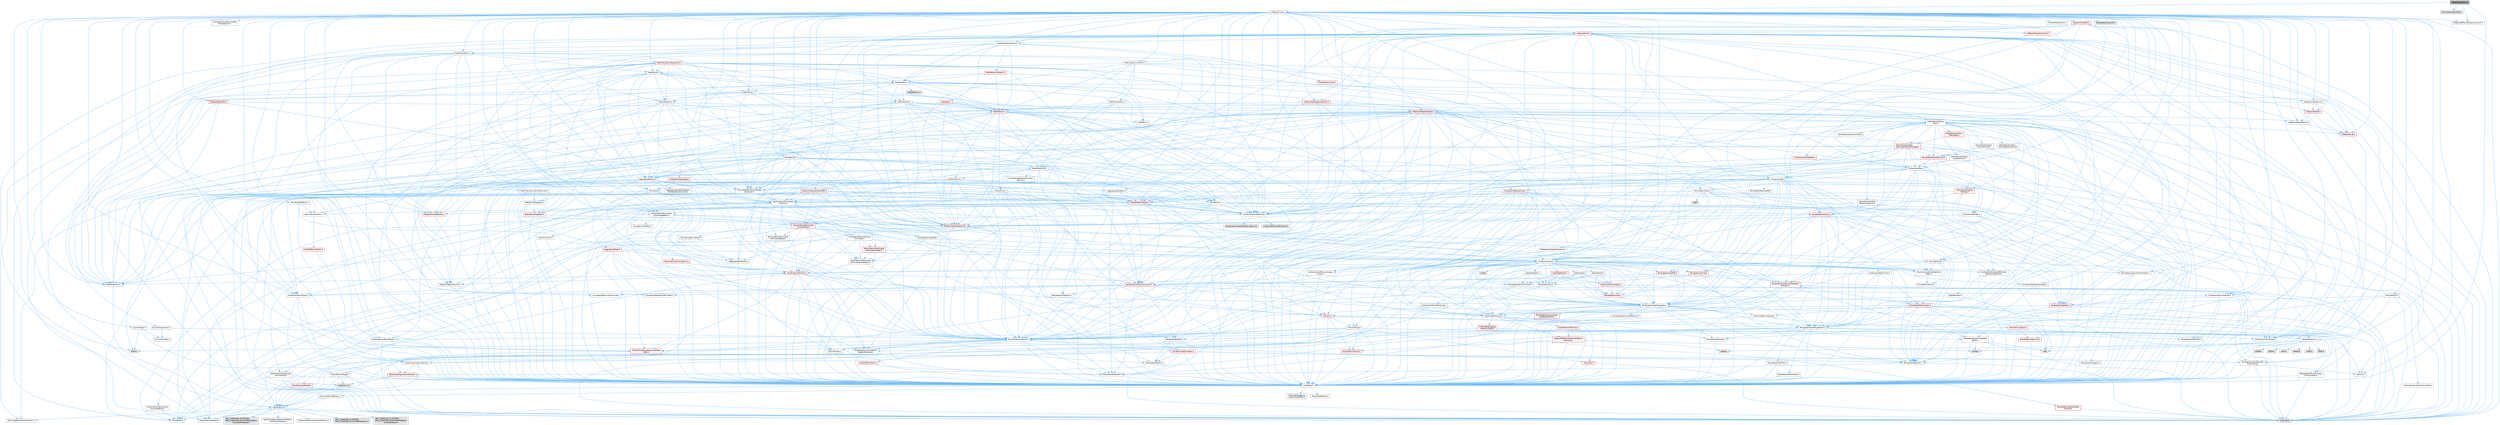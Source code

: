 digraph "UObjectTestUtils.h"
{
 // INTERACTIVE_SVG=YES
 // LATEX_PDF_SIZE
  bgcolor="transparent";
  edge [fontname=Helvetica,fontsize=10,labelfontname=Helvetica,labelfontsize=10];
  node [fontname=Helvetica,fontsize=10,shape=box,height=0.2,width=0.4];
  Node1 [id="Node000001",label="UObjectTestUtils.h",height=0.2,width=0.4,color="gray40", fillcolor="grey60", style="filled", fontcolor="black",tooltip=" "];
  Node1 -> Node2 [id="edge1_Node000001_Node000002",color="steelblue1",style="solid",tooltip=" "];
  Node2 [id="Node000002",label="CoreTypes.h",height=0.2,width=0.4,color="grey40", fillcolor="white", style="filled",URL="$dc/dec/CoreTypes_8h.html",tooltip=" "];
  Node2 -> Node3 [id="edge2_Node000002_Node000003",color="steelblue1",style="solid",tooltip=" "];
  Node3 [id="Node000003",label="HAL/Platform.h",height=0.2,width=0.4,color="grey40", fillcolor="white", style="filled",URL="$d9/dd0/Platform_8h.html",tooltip=" "];
  Node3 -> Node4 [id="edge3_Node000003_Node000004",color="steelblue1",style="solid",tooltip=" "];
  Node4 [id="Node000004",label="Misc/Build.h",height=0.2,width=0.4,color="grey40", fillcolor="white", style="filled",URL="$d3/dbb/Build_8h.html",tooltip=" "];
  Node3 -> Node5 [id="edge4_Node000003_Node000005",color="steelblue1",style="solid",tooltip=" "];
  Node5 [id="Node000005",label="Misc/LargeWorldCoordinates.h",height=0.2,width=0.4,color="grey40", fillcolor="white", style="filled",URL="$d2/dcb/LargeWorldCoordinates_8h.html",tooltip=" "];
  Node3 -> Node6 [id="edge5_Node000003_Node000006",color="steelblue1",style="solid",tooltip=" "];
  Node6 [id="Node000006",label="type_traits",height=0.2,width=0.4,color="grey60", fillcolor="#E0E0E0", style="filled",tooltip=" "];
  Node3 -> Node7 [id="edge6_Node000003_Node000007",color="steelblue1",style="solid",tooltip=" "];
  Node7 [id="Node000007",label="PreprocessorHelpers.h",height=0.2,width=0.4,color="grey40", fillcolor="white", style="filled",URL="$db/ddb/PreprocessorHelpers_8h.html",tooltip=" "];
  Node3 -> Node8 [id="edge7_Node000003_Node000008",color="steelblue1",style="solid",tooltip=" "];
  Node8 [id="Node000008",label="UBT_COMPILED_PLATFORM\l/UBT_COMPILED_PLATFORMPlatform\lCompilerPreSetup.h",height=0.2,width=0.4,color="grey60", fillcolor="#E0E0E0", style="filled",tooltip=" "];
  Node3 -> Node9 [id="edge8_Node000003_Node000009",color="steelblue1",style="solid",tooltip=" "];
  Node9 [id="Node000009",label="GenericPlatform/GenericPlatform\lCompilerPreSetup.h",height=0.2,width=0.4,color="grey40", fillcolor="white", style="filled",URL="$d9/dc8/GenericPlatformCompilerPreSetup_8h.html",tooltip=" "];
  Node3 -> Node10 [id="edge9_Node000003_Node000010",color="steelblue1",style="solid",tooltip=" "];
  Node10 [id="Node000010",label="GenericPlatform/GenericPlatform.h",height=0.2,width=0.4,color="grey40", fillcolor="white", style="filled",URL="$d6/d84/GenericPlatform_8h.html",tooltip=" "];
  Node3 -> Node11 [id="edge10_Node000003_Node000011",color="steelblue1",style="solid",tooltip=" "];
  Node11 [id="Node000011",label="UBT_COMPILED_PLATFORM\l/UBT_COMPILED_PLATFORMPlatform.h",height=0.2,width=0.4,color="grey60", fillcolor="#E0E0E0", style="filled",tooltip=" "];
  Node3 -> Node12 [id="edge11_Node000003_Node000012",color="steelblue1",style="solid",tooltip=" "];
  Node12 [id="Node000012",label="UBT_COMPILED_PLATFORM\l/UBT_COMPILED_PLATFORMPlatform\lCompilerSetup.h",height=0.2,width=0.4,color="grey60", fillcolor="#E0E0E0", style="filled",tooltip=" "];
  Node2 -> Node13 [id="edge12_Node000002_Node000013",color="steelblue1",style="solid",tooltip=" "];
  Node13 [id="Node000013",label="ProfilingDebugging\l/UMemoryDefines.h",height=0.2,width=0.4,color="grey40", fillcolor="white", style="filled",URL="$d2/da2/UMemoryDefines_8h.html",tooltip=" "];
  Node2 -> Node14 [id="edge13_Node000002_Node000014",color="steelblue1",style="solid",tooltip=" "];
  Node14 [id="Node000014",label="Misc/CoreMiscDefines.h",height=0.2,width=0.4,color="grey40", fillcolor="white", style="filled",URL="$da/d38/CoreMiscDefines_8h.html",tooltip=" "];
  Node14 -> Node3 [id="edge14_Node000014_Node000003",color="steelblue1",style="solid",tooltip=" "];
  Node14 -> Node7 [id="edge15_Node000014_Node000007",color="steelblue1",style="solid",tooltip=" "];
  Node2 -> Node15 [id="edge16_Node000002_Node000015",color="steelblue1",style="solid",tooltip=" "];
  Node15 [id="Node000015",label="Misc/CoreDefines.h",height=0.2,width=0.4,color="grey40", fillcolor="white", style="filled",URL="$d3/dd2/CoreDefines_8h.html",tooltip=" "];
  Node1 -> Node16 [id="edge17_Node000001_Node000016",color="steelblue1",style="solid",tooltip=" "];
  Node16 [id="Node000016",label="Misc/AutomationTest.h",height=0.2,width=0.4,color="grey60", fillcolor="#E0E0E0", style="filled",tooltip=" "];
  Node1 -> Node17 [id="edge18_Node000001_Node000017",color="steelblue1",style="solid",tooltip=" "];
  Node17 [id="Node000017",label="UObject/Class.h",height=0.2,width=0.4,color="grey40", fillcolor="white", style="filled",URL="$d4/d05/Class_8h.html",tooltip=" "];
  Node17 -> Node18 [id="edge19_Node000017_Node000018",color="steelblue1",style="solid",tooltip=" "];
  Node18 [id="Node000018",label="Concepts/GetTypeHashable.h",height=0.2,width=0.4,color="grey40", fillcolor="white", style="filled",URL="$d3/da2/GetTypeHashable_8h.html",tooltip=" "];
  Node18 -> Node2 [id="edge20_Node000018_Node000002",color="steelblue1",style="solid",tooltip=" "];
  Node18 -> Node19 [id="edge21_Node000018_Node000019",color="steelblue1",style="solid",tooltip=" "];
  Node19 [id="Node000019",label="Templates/TypeHash.h",height=0.2,width=0.4,color="red", fillcolor="#FFF0F0", style="filled",URL="$d1/d62/TypeHash_8h.html",tooltip=" "];
  Node19 -> Node2 [id="edge22_Node000019_Node000002",color="steelblue1",style="solid",tooltip=" "];
  Node19 -> Node20 [id="edge23_Node000019_Node000020",color="steelblue1",style="solid",tooltip=" "];
  Node20 [id="Node000020",label="Templates/Requires.h",height=0.2,width=0.4,color="grey40", fillcolor="white", style="filled",URL="$dc/d96/Requires_8h.html",tooltip=" "];
  Node20 -> Node21 [id="edge24_Node000020_Node000021",color="steelblue1",style="solid",tooltip=" "];
  Node21 [id="Node000021",label="Templates/EnableIf.h",height=0.2,width=0.4,color="grey40", fillcolor="white", style="filled",URL="$d7/d60/EnableIf_8h.html",tooltip=" "];
  Node21 -> Node2 [id="edge25_Node000021_Node000002",color="steelblue1",style="solid",tooltip=" "];
  Node20 -> Node6 [id="edge26_Node000020_Node000006",color="steelblue1",style="solid",tooltip=" "];
  Node19 -> Node22 [id="edge27_Node000019_Node000022",color="steelblue1",style="solid",tooltip=" "];
  Node22 [id="Node000022",label="Misc/Crc.h",height=0.2,width=0.4,color="red", fillcolor="#FFF0F0", style="filled",URL="$d4/dd2/Crc_8h.html",tooltip=" "];
  Node22 -> Node2 [id="edge28_Node000022_Node000002",color="steelblue1",style="solid",tooltip=" "];
  Node22 -> Node23 [id="edge29_Node000022_Node000023",color="steelblue1",style="solid",tooltip=" "];
  Node23 [id="Node000023",label="HAL/PlatformString.h",height=0.2,width=0.4,color="red", fillcolor="#FFF0F0", style="filled",URL="$db/db5/PlatformString_8h.html",tooltip=" "];
  Node23 -> Node2 [id="edge30_Node000023_Node000002",color="steelblue1",style="solid",tooltip=" "];
  Node22 -> Node25 [id="edge31_Node000022_Node000025",color="steelblue1",style="solid",tooltip=" "];
  Node25 [id="Node000025",label="Misc/AssertionMacros.h",height=0.2,width=0.4,color="grey40", fillcolor="white", style="filled",URL="$d0/dfa/AssertionMacros_8h.html",tooltip=" "];
  Node25 -> Node2 [id="edge32_Node000025_Node000002",color="steelblue1",style="solid",tooltip=" "];
  Node25 -> Node3 [id="edge33_Node000025_Node000003",color="steelblue1",style="solid",tooltip=" "];
  Node25 -> Node26 [id="edge34_Node000025_Node000026",color="steelblue1",style="solid",tooltip=" "];
  Node26 [id="Node000026",label="HAL/PlatformMisc.h",height=0.2,width=0.4,color="red", fillcolor="#FFF0F0", style="filled",URL="$d0/df5/PlatformMisc_8h.html",tooltip=" "];
  Node26 -> Node2 [id="edge35_Node000026_Node000002",color="steelblue1",style="solid",tooltip=" "];
  Node25 -> Node7 [id="edge36_Node000025_Node000007",color="steelblue1",style="solid",tooltip=" "];
  Node25 -> Node21 [id="edge37_Node000025_Node000021",color="steelblue1",style="solid",tooltip=" "];
  Node25 -> Node62 [id="edge38_Node000025_Node000062",color="steelblue1",style="solid",tooltip=" "];
  Node62 [id="Node000062",label="Templates/IsArrayOrRefOf\lTypeByPredicate.h",height=0.2,width=0.4,color="grey40", fillcolor="white", style="filled",URL="$d6/da1/IsArrayOrRefOfTypeByPredicate_8h.html",tooltip=" "];
  Node62 -> Node2 [id="edge39_Node000062_Node000002",color="steelblue1",style="solid",tooltip=" "];
  Node25 -> Node63 [id="edge40_Node000025_Node000063",color="steelblue1",style="solid",tooltip=" "];
  Node63 [id="Node000063",label="Templates/IsValidVariadic\lFunctionArg.h",height=0.2,width=0.4,color="grey40", fillcolor="white", style="filled",URL="$d0/dc8/IsValidVariadicFunctionArg_8h.html",tooltip=" "];
  Node63 -> Node2 [id="edge41_Node000063_Node000002",color="steelblue1",style="solid",tooltip=" "];
  Node63 -> Node64 [id="edge42_Node000063_Node000064",color="steelblue1",style="solid",tooltip=" "];
  Node64 [id="Node000064",label="IsEnum.h",height=0.2,width=0.4,color="grey40", fillcolor="white", style="filled",URL="$d4/de5/IsEnum_8h.html",tooltip=" "];
  Node63 -> Node6 [id="edge43_Node000063_Node000006",color="steelblue1",style="solid",tooltip=" "];
  Node25 -> Node65 [id="edge44_Node000025_Node000065",color="steelblue1",style="solid",tooltip=" "];
  Node65 [id="Node000065",label="Traits/IsCharEncodingCompatible\lWith.h",height=0.2,width=0.4,color="red", fillcolor="#FFF0F0", style="filled",URL="$df/dd1/IsCharEncodingCompatibleWith_8h.html",tooltip=" "];
  Node65 -> Node6 [id="edge45_Node000065_Node000006",color="steelblue1",style="solid",tooltip=" "];
  Node25 -> Node67 [id="edge46_Node000025_Node000067",color="steelblue1",style="solid",tooltip=" "];
  Node67 [id="Node000067",label="Misc/VarArgs.h",height=0.2,width=0.4,color="grey40", fillcolor="white", style="filled",URL="$d5/d6f/VarArgs_8h.html",tooltip=" "];
  Node67 -> Node2 [id="edge47_Node000067_Node000002",color="steelblue1",style="solid",tooltip=" "];
  Node25 -> Node68 [id="edge48_Node000025_Node000068",color="steelblue1",style="solid",tooltip=" "];
  Node68 [id="Node000068",label="String/FormatStringSan.h",height=0.2,width=0.4,color="red", fillcolor="#FFF0F0", style="filled",URL="$d3/d8b/FormatStringSan_8h.html",tooltip=" "];
  Node68 -> Node6 [id="edge49_Node000068_Node000006",color="steelblue1",style="solid",tooltip=" "];
  Node68 -> Node2 [id="edge50_Node000068_Node000002",color="steelblue1",style="solid",tooltip=" "];
  Node68 -> Node20 [id="edge51_Node000068_Node000020",color="steelblue1",style="solid",tooltip=" "];
  Node68 -> Node69 [id="edge52_Node000068_Node000069",color="steelblue1",style="solid",tooltip=" "];
  Node69 [id="Node000069",label="Templates/Identity.h",height=0.2,width=0.4,color="grey40", fillcolor="white", style="filled",URL="$d0/dd5/Identity_8h.html",tooltip=" "];
  Node68 -> Node63 [id="edge53_Node000068_Node000063",color="steelblue1",style="solid",tooltip=" "];
  Node68 -> Node34 [id="edge54_Node000068_Node000034",color="steelblue1",style="solid",tooltip=" "];
  Node34 [id="Node000034",label="Containers/ContainersFwd.h",height=0.2,width=0.4,color="grey40", fillcolor="white", style="filled",URL="$d4/d0a/ContainersFwd_8h.html",tooltip=" "];
  Node34 -> Node3 [id="edge55_Node000034_Node000003",color="steelblue1",style="solid",tooltip=" "];
  Node34 -> Node2 [id="edge56_Node000034_Node000002",color="steelblue1",style="solid",tooltip=" "];
  Node34 -> Node31 [id="edge57_Node000034_Node000031",color="steelblue1",style="solid",tooltip=" "];
  Node31 [id="Node000031",label="Traits/IsContiguousContainer.h",height=0.2,width=0.4,color="red", fillcolor="#FFF0F0", style="filled",URL="$d5/d3c/IsContiguousContainer_8h.html",tooltip=" "];
  Node31 -> Node2 [id="edge58_Node000031_Node000002",color="steelblue1",style="solid",tooltip=" "];
  Node31 -> Node30 [id="edge59_Node000031_Node000030",color="steelblue1",style="solid",tooltip=" "];
  Node30 [id="Node000030",label="initializer_list",height=0.2,width=0.4,color="grey60", fillcolor="#E0E0E0", style="filled",tooltip=" "];
  Node25 -> Node73 [id="edge60_Node000025_Node000073",color="steelblue1",style="solid",tooltip=" "];
  Node73 [id="Node000073",label="atomic",height=0.2,width=0.4,color="grey60", fillcolor="#E0E0E0", style="filled",tooltip=" "];
  Node22 -> Node74 [id="edge61_Node000022_Node000074",color="steelblue1",style="solid",tooltip=" "];
  Node74 [id="Node000074",label="Misc/CString.h",height=0.2,width=0.4,color="grey40", fillcolor="white", style="filled",URL="$d2/d49/CString_8h.html",tooltip=" "];
  Node74 -> Node2 [id="edge62_Node000074_Node000002",color="steelblue1",style="solid",tooltip=" "];
  Node74 -> Node38 [id="edge63_Node000074_Node000038",color="steelblue1",style="solid",tooltip=" "];
  Node38 [id="Node000038",label="HAL/PlatformCrt.h",height=0.2,width=0.4,color="grey40", fillcolor="white", style="filled",URL="$d8/d75/PlatformCrt_8h.html",tooltip=" "];
  Node38 -> Node39 [id="edge64_Node000038_Node000039",color="steelblue1",style="solid",tooltip=" "];
  Node39 [id="Node000039",label="new",height=0.2,width=0.4,color="grey60", fillcolor="#E0E0E0", style="filled",tooltip=" "];
  Node38 -> Node40 [id="edge65_Node000038_Node000040",color="steelblue1",style="solid",tooltip=" "];
  Node40 [id="Node000040",label="wchar.h",height=0.2,width=0.4,color="grey60", fillcolor="#E0E0E0", style="filled",tooltip=" "];
  Node38 -> Node41 [id="edge66_Node000038_Node000041",color="steelblue1",style="solid",tooltip=" "];
  Node41 [id="Node000041",label="stddef.h",height=0.2,width=0.4,color="grey60", fillcolor="#E0E0E0", style="filled",tooltip=" "];
  Node38 -> Node42 [id="edge67_Node000038_Node000042",color="steelblue1",style="solid",tooltip=" "];
  Node42 [id="Node000042",label="stdlib.h",height=0.2,width=0.4,color="grey60", fillcolor="#E0E0E0", style="filled",tooltip=" "];
  Node38 -> Node43 [id="edge68_Node000038_Node000043",color="steelblue1",style="solid",tooltip=" "];
  Node43 [id="Node000043",label="stdio.h",height=0.2,width=0.4,color="grey60", fillcolor="#E0E0E0", style="filled",tooltip=" "];
  Node38 -> Node44 [id="edge69_Node000038_Node000044",color="steelblue1",style="solid",tooltip=" "];
  Node44 [id="Node000044",label="stdarg.h",height=0.2,width=0.4,color="grey60", fillcolor="#E0E0E0", style="filled",tooltip=" "];
  Node38 -> Node45 [id="edge70_Node000038_Node000045",color="steelblue1",style="solid",tooltip=" "];
  Node45 [id="Node000045",label="math.h",height=0.2,width=0.4,color="grey60", fillcolor="#E0E0E0", style="filled",tooltip=" "];
  Node38 -> Node46 [id="edge71_Node000038_Node000046",color="steelblue1",style="solid",tooltip=" "];
  Node46 [id="Node000046",label="float.h",height=0.2,width=0.4,color="grey60", fillcolor="#E0E0E0", style="filled",tooltip=" "];
  Node38 -> Node47 [id="edge72_Node000038_Node000047",color="steelblue1",style="solid",tooltip=" "];
  Node47 [id="Node000047",label="string.h",height=0.2,width=0.4,color="grey60", fillcolor="#E0E0E0", style="filled",tooltip=" "];
  Node74 -> Node23 [id="edge73_Node000074_Node000023",color="steelblue1",style="solid",tooltip=" "];
  Node74 -> Node25 [id="edge74_Node000074_Node000025",color="steelblue1",style="solid",tooltip=" "];
  Node74 -> Node75 [id="edge75_Node000074_Node000075",color="steelblue1",style="solid",tooltip=" "];
  Node75 [id="Node000075",label="Misc/Char.h",height=0.2,width=0.4,color="red", fillcolor="#FFF0F0", style="filled",URL="$d0/d58/Char_8h.html",tooltip=" "];
  Node75 -> Node2 [id="edge76_Node000075_Node000002",color="steelblue1",style="solid",tooltip=" "];
  Node75 -> Node6 [id="edge77_Node000075_Node000006",color="steelblue1",style="solid",tooltip=" "];
  Node74 -> Node67 [id="edge78_Node000074_Node000067",color="steelblue1",style="solid",tooltip=" "];
  Node74 -> Node62 [id="edge79_Node000074_Node000062",color="steelblue1",style="solid",tooltip=" "];
  Node74 -> Node63 [id="edge80_Node000074_Node000063",color="steelblue1",style="solid",tooltip=" "];
  Node74 -> Node65 [id="edge81_Node000074_Node000065",color="steelblue1",style="solid",tooltip=" "];
  Node22 -> Node75 [id="edge82_Node000022_Node000075",color="steelblue1",style="solid",tooltip=" "];
  Node22 -> Node79 [id="edge83_Node000022_Node000079",color="steelblue1",style="solid",tooltip=" "];
  Node79 [id="Node000079",label="Templates/UnrealTypeTraits.h",height=0.2,width=0.4,color="grey40", fillcolor="white", style="filled",URL="$d2/d2d/UnrealTypeTraits_8h.html",tooltip=" "];
  Node79 -> Node2 [id="edge84_Node000079_Node000002",color="steelblue1",style="solid",tooltip=" "];
  Node79 -> Node80 [id="edge85_Node000079_Node000080",color="steelblue1",style="solid",tooltip=" "];
  Node80 [id="Node000080",label="Templates/IsPointer.h",height=0.2,width=0.4,color="grey40", fillcolor="white", style="filled",URL="$d7/d05/IsPointer_8h.html",tooltip=" "];
  Node80 -> Node2 [id="edge86_Node000080_Node000002",color="steelblue1",style="solid",tooltip=" "];
  Node79 -> Node25 [id="edge87_Node000079_Node000025",color="steelblue1",style="solid",tooltip=" "];
  Node79 -> Node81 [id="edge88_Node000079_Node000081",color="steelblue1",style="solid",tooltip=" "];
  Node81 [id="Node000081",label="Templates/AndOrNot.h",height=0.2,width=0.4,color="grey40", fillcolor="white", style="filled",URL="$db/d0a/AndOrNot_8h.html",tooltip=" "];
  Node81 -> Node2 [id="edge89_Node000081_Node000002",color="steelblue1",style="solid",tooltip=" "];
  Node79 -> Node21 [id="edge90_Node000079_Node000021",color="steelblue1",style="solid",tooltip=" "];
  Node79 -> Node82 [id="edge91_Node000079_Node000082",color="steelblue1",style="solid",tooltip=" "];
  Node82 [id="Node000082",label="Templates/IsArithmetic.h",height=0.2,width=0.4,color="grey40", fillcolor="white", style="filled",URL="$d2/d5d/IsArithmetic_8h.html",tooltip=" "];
  Node82 -> Node2 [id="edge92_Node000082_Node000002",color="steelblue1",style="solid",tooltip=" "];
  Node79 -> Node64 [id="edge93_Node000079_Node000064",color="steelblue1",style="solid",tooltip=" "];
  Node79 -> Node83 [id="edge94_Node000079_Node000083",color="steelblue1",style="solid",tooltip=" "];
  Node83 [id="Node000083",label="Templates/Models.h",height=0.2,width=0.4,color="grey40", fillcolor="white", style="filled",URL="$d3/d0c/Models_8h.html",tooltip=" "];
  Node83 -> Node69 [id="edge95_Node000083_Node000069",color="steelblue1",style="solid",tooltip=" "];
  Node79 -> Node84 [id="edge96_Node000079_Node000084",color="steelblue1",style="solid",tooltip=" "];
  Node84 [id="Node000084",label="Templates/IsPODType.h",height=0.2,width=0.4,color="grey40", fillcolor="white", style="filled",URL="$d7/db1/IsPODType_8h.html",tooltip=" "];
  Node84 -> Node2 [id="edge97_Node000084_Node000002",color="steelblue1",style="solid",tooltip=" "];
  Node79 -> Node85 [id="edge98_Node000079_Node000085",color="steelblue1",style="solid",tooltip=" "];
  Node85 [id="Node000085",label="Templates/IsUECoreType.h",height=0.2,width=0.4,color="grey40", fillcolor="white", style="filled",URL="$d1/db8/IsUECoreType_8h.html",tooltip=" "];
  Node85 -> Node2 [id="edge99_Node000085_Node000002",color="steelblue1",style="solid",tooltip=" "];
  Node85 -> Node6 [id="edge100_Node000085_Node000006",color="steelblue1",style="solid",tooltip=" "];
  Node79 -> Node86 [id="edge101_Node000079_Node000086",color="steelblue1",style="solid",tooltip=" "];
  Node86 [id="Node000086",label="Templates/IsTriviallyCopy\lConstructible.h",height=0.2,width=0.4,color="grey40", fillcolor="white", style="filled",URL="$d3/d78/IsTriviallyCopyConstructible_8h.html",tooltip=" "];
  Node86 -> Node2 [id="edge102_Node000086_Node000002",color="steelblue1",style="solid",tooltip=" "];
  Node86 -> Node6 [id="edge103_Node000086_Node000006",color="steelblue1",style="solid",tooltip=" "];
  Node19 -> Node6 [id="edge104_Node000019_Node000006",color="steelblue1",style="solid",tooltip=" "];
  Node17 -> Node88 [id="edge105_Node000017_Node000088",color="steelblue1",style="solid",tooltip=" "];
  Node88 [id="Node000088",label="Concepts/StaticClassProvider.h",height=0.2,width=0.4,color="grey40", fillcolor="white", style="filled",URL="$dd/d83/StaticClassProvider_8h.html",tooltip=" "];
  Node17 -> Node89 [id="edge106_Node000017_Node000089",color="steelblue1",style="solid",tooltip=" "];
  Node89 [id="Node000089",label="Concepts/StaticStructProvider.h",height=0.2,width=0.4,color="grey40", fillcolor="white", style="filled",URL="$d5/d77/StaticStructProvider_8h.html",tooltip=" "];
  Node17 -> Node90 [id="edge107_Node000017_Node000090",color="steelblue1",style="solid",tooltip=" "];
  Node90 [id="Node000090",label="Concepts/StructSerializable\lWithDefaults.h",height=0.2,width=0.4,color="grey40", fillcolor="white", style="filled",URL="$d5/ddc/StructSerializableWithDefaults_8h.html",tooltip=" "];
  Node17 -> Node91 [id="edge108_Node000017_Node000091",color="steelblue1",style="solid",tooltip=" "];
  Node91 [id="Node000091",label="Containers/Array.h",height=0.2,width=0.4,color="grey40", fillcolor="white", style="filled",URL="$df/dd0/Array_8h.html",tooltip=" "];
  Node91 -> Node2 [id="edge109_Node000091_Node000002",color="steelblue1",style="solid",tooltip=" "];
  Node91 -> Node25 [id="edge110_Node000091_Node000025",color="steelblue1",style="solid",tooltip=" "];
  Node91 -> Node92 [id="edge111_Node000091_Node000092",color="steelblue1",style="solid",tooltip=" "];
  Node92 [id="Node000092",label="Misc/IntrusiveUnsetOptional\lState.h",height=0.2,width=0.4,color="grey40", fillcolor="white", style="filled",URL="$d2/d0a/IntrusiveUnsetOptionalState_8h.html",tooltip=" "];
  Node92 -> Node93 [id="edge112_Node000092_Node000093",color="steelblue1",style="solid",tooltip=" "];
  Node93 [id="Node000093",label="Misc/OptionalFwd.h",height=0.2,width=0.4,color="grey40", fillcolor="white", style="filled",URL="$dc/d50/OptionalFwd_8h.html",tooltip=" "];
  Node91 -> Node94 [id="edge113_Node000091_Node000094",color="steelblue1",style="solid",tooltip=" "];
  Node94 [id="Node000094",label="Misc/ReverseIterate.h",height=0.2,width=0.4,color="red", fillcolor="#FFF0F0", style="filled",URL="$db/de3/ReverseIterate_8h.html",tooltip=" "];
  Node94 -> Node3 [id="edge114_Node000094_Node000003",color="steelblue1",style="solid",tooltip=" "];
  Node91 -> Node96 [id="edge115_Node000091_Node000096",color="steelblue1",style="solid",tooltip=" "];
  Node96 [id="Node000096",label="HAL/UnrealMemory.h",height=0.2,width=0.4,color="grey40", fillcolor="white", style="filled",URL="$d9/d96/UnrealMemory_8h.html",tooltip=" "];
  Node96 -> Node2 [id="edge116_Node000096_Node000002",color="steelblue1",style="solid",tooltip=" "];
  Node96 -> Node97 [id="edge117_Node000096_Node000097",color="steelblue1",style="solid",tooltip=" "];
  Node97 [id="Node000097",label="GenericPlatform/GenericPlatform\lMemory.h",height=0.2,width=0.4,color="red", fillcolor="#FFF0F0", style="filled",URL="$dd/d22/GenericPlatformMemory_8h.html",tooltip=" "];
  Node97 -> Node2 [id="edge118_Node000097_Node000002",color="steelblue1",style="solid",tooltip=" "];
  Node97 -> Node23 [id="edge119_Node000097_Node000023",color="steelblue1",style="solid",tooltip=" "];
  Node97 -> Node47 [id="edge120_Node000097_Node000047",color="steelblue1",style="solid",tooltip=" "];
  Node97 -> Node40 [id="edge121_Node000097_Node000040",color="steelblue1",style="solid",tooltip=" "];
  Node96 -> Node98 [id="edge122_Node000096_Node000098",color="steelblue1",style="solid",tooltip=" "];
  Node98 [id="Node000098",label="HAL/MemoryBase.h",height=0.2,width=0.4,color="red", fillcolor="#FFF0F0", style="filled",URL="$d6/d9f/MemoryBase_8h.html",tooltip=" "];
  Node98 -> Node2 [id="edge123_Node000098_Node000002",color="steelblue1",style="solid",tooltip=" "];
  Node98 -> Node55 [id="edge124_Node000098_Node000055",color="steelblue1",style="solid",tooltip=" "];
  Node55 [id="Node000055",label="HAL/PlatformAtomics.h",height=0.2,width=0.4,color="red", fillcolor="#FFF0F0", style="filled",URL="$d3/d36/PlatformAtomics_8h.html",tooltip=" "];
  Node55 -> Node2 [id="edge125_Node000055_Node000002",color="steelblue1",style="solid",tooltip=" "];
  Node98 -> Node38 [id="edge126_Node000098_Node000038",color="steelblue1",style="solid",tooltip=" "];
  Node96 -> Node108 [id="edge127_Node000096_Node000108",color="steelblue1",style="solid",tooltip=" "];
  Node108 [id="Node000108",label="HAL/PlatformMemory.h",height=0.2,width=0.4,color="red", fillcolor="#FFF0F0", style="filled",URL="$de/d68/PlatformMemory_8h.html",tooltip=" "];
  Node108 -> Node2 [id="edge128_Node000108_Node000002",color="steelblue1",style="solid",tooltip=" "];
  Node108 -> Node97 [id="edge129_Node000108_Node000097",color="steelblue1",style="solid",tooltip=" "];
  Node96 -> Node110 [id="edge130_Node000096_Node000110",color="steelblue1",style="solid",tooltip=" "];
  Node110 [id="Node000110",label="ProfilingDebugging\l/MemoryTrace.h",height=0.2,width=0.4,color="red", fillcolor="#FFF0F0", style="filled",URL="$da/dd7/MemoryTrace_8h.html",tooltip=" "];
  Node110 -> Node3 [id="edge131_Node000110_Node000003",color="steelblue1",style="solid",tooltip=" "];
  Node110 -> Node50 [id="edge132_Node000110_Node000050",color="steelblue1",style="solid",tooltip=" "];
  Node50 [id="Node000050",label="Misc/EnumClassFlags.h",height=0.2,width=0.4,color="grey40", fillcolor="white", style="filled",URL="$d8/de7/EnumClassFlags_8h.html",tooltip=" "];
  Node96 -> Node80 [id="edge133_Node000096_Node000080",color="steelblue1",style="solid",tooltip=" "];
  Node91 -> Node79 [id="edge134_Node000091_Node000079",color="steelblue1",style="solid",tooltip=" "];
  Node91 -> Node111 [id="edge135_Node000091_Node000111",color="steelblue1",style="solid",tooltip=" "];
  Node111 [id="Node000111",label="Templates/UnrealTemplate.h",height=0.2,width=0.4,color="grey40", fillcolor="white", style="filled",URL="$d4/d24/UnrealTemplate_8h.html",tooltip=" "];
  Node111 -> Node2 [id="edge136_Node000111_Node000002",color="steelblue1",style="solid",tooltip=" "];
  Node111 -> Node80 [id="edge137_Node000111_Node000080",color="steelblue1",style="solid",tooltip=" "];
  Node111 -> Node96 [id="edge138_Node000111_Node000096",color="steelblue1",style="solid",tooltip=" "];
  Node111 -> Node112 [id="edge139_Node000111_Node000112",color="steelblue1",style="solid",tooltip=" "];
  Node112 [id="Node000112",label="Templates/CopyQualifiers\lAndRefsFromTo.h",height=0.2,width=0.4,color="red", fillcolor="#FFF0F0", style="filled",URL="$d3/db3/CopyQualifiersAndRefsFromTo_8h.html",tooltip=" "];
  Node111 -> Node79 [id="edge140_Node000111_Node000079",color="steelblue1",style="solid",tooltip=" "];
  Node111 -> Node114 [id="edge141_Node000111_Node000114",color="steelblue1",style="solid",tooltip=" "];
  Node114 [id="Node000114",label="Templates/RemoveReference.h",height=0.2,width=0.4,color="grey40", fillcolor="white", style="filled",URL="$da/dbe/RemoveReference_8h.html",tooltip=" "];
  Node114 -> Node2 [id="edge142_Node000114_Node000002",color="steelblue1",style="solid",tooltip=" "];
  Node111 -> Node20 [id="edge143_Node000111_Node000020",color="steelblue1",style="solid",tooltip=" "];
  Node111 -> Node115 [id="edge144_Node000111_Node000115",color="steelblue1",style="solid",tooltip=" "];
  Node115 [id="Node000115",label="Templates/TypeCompatible\lBytes.h",height=0.2,width=0.4,color="grey40", fillcolor="white", style="filled",URL="$df/d0a/TypeCompatibleBytes_8h.html",tooltip=" "];
  Node115 -> Node2 [id="edge145_Node000115_Node000002",color="steelblue1",style="solid",tooltip=" "];
  Node115 -> Node47 [id="edge146_Node000115_Node000047",color="steelblue1",style="solid",tooltip=" "];
  Node115 -> Node39 [id="edge147_Node000115_Node000039",color="steelblue1",style="solid",tooltip=" "];
  Node115 -> Node6 [id="edge148_Node000115_Node000006",color="steelblue1",style="solid",tooltip=" "];
  Node111 -> Node69 [id="edge149_Node000111_Node000069",color="steelblue1",style="solid",tooltip=" "];
  Node111 -> Node31 [id="edge150_Node000111_Node000031",color="steelblue1",style="solid",tooltip=" "];
  Node111 -> Node116 [id="edge151_Node000111_Node000116",color="steelblue1",style="solid",tooltip=" "];
  Node116 [id="Node000116",label="Traits/UseBitwiseSwap.h",height=0.2,width=0.4,color="grey40", fillcolor="white", style="filled",URL="$db/df3/UseBitwiseSwap_8h.html",tooltip=" "];
  Node116 -> Node2 [id="edge152_Node000116_Node000002",color="steelblue1",style="solid",tooltip=" "];
  Node116 -> Node6 [id="edge153_Node000116_Node000006",color="steelblue1",style="solid",tooltip=" "];
  Node111 -> Node6 [id="edge154_Node000111_Node000006",color="steelblue1",style="solid",tooltip=" "];
  Node91 -> Node117 [id="edge155_Node000091_Node000117",color="steelblue1",style="solid",tooltip=" "];
  Node117 [id="Node000117",label="Containers/AllowShrinking.h",height=0.2,width=0.4,color="grey40", fillcolor="white", style="filled",URL="$d7/d1a/AllowShrinking_8h.html",tooltip=" "];
  Node117 -> Node2 [id="edge156_Node000117_Node000002",color="steelblue1",style="solid",tooltip=" "];
  Node91 -> Node118 [id="edge157_Node000091_Node000118",color="steelblue1",style="solid",tooltip=" "];
  Node118 [id="Node000118",label="Containers/ContainerAllocation\lPolicies.h",height=0.2,width=0.4,color="red", fillcolor="#FFF0F0", style="filled",URL="$d7/dff/ContainerAllocationPolicies_8h.html",tooltip=" "];
  Node118 -> Node2 [id="edge158_Node000118_Node000002",color="steelblue1",style="solid",tooltip=" "];
  Node118 -> Node118 [id="edge159_Node000118_Node000118",color="steelblue1",style="solid",tooltip=" "];
  Node118 -> Node96 [id="edge160_Node000118_Node000096",color="steelblue1",style="solid",tooltip=" "];
  Node118 -> Node25 [id="edge161_Node000118_Node000025",color="steelblue1",style="solid",tooltip=" "];
  Node118 -> Node129 [id="edge162_Node000118_Node000129",color="steelblue1",style="solid",tooltip=" "];
  Node129 [id="Node000129",label="Templates/MemoryOps.h",height=0.2,width=0.4,color="red", fillcolor="#FFF0F0", style="filled",URL="$db/dea/MemoryOps_8h.html",tooltip=" "];
  Node129 -> Node2 [id="edge163_Node000129_Node000002",color="steelblue1",style="solid",tooltip=" "];
  Node129 -> Node96 [id="edge164_Node000129_Node000096",color="steelblue1",style="solid",tooltip=" "];
  Node129 -> Node86 [id="edge165_Node000129_Node000086",color="steelblue1",style="solid",tooltip=" "];
  Node129 -> Node20 [id="edge166_Node000129_Node000020",color="steelblue1",style="solid",tooltip=" "];
  Node129 -> Node79 [id="edge167_Node000129_Node000079",color="steelblue1",style="solid",tooltip=" "];
  Node129 -> Node116 [id="edge168_Node000129_Node000116",color="steelblue1",style="solid",tooltip=" "];
  Node129 -> Node39 [id="edge169_Node000129_Node000039",color="steelblue1",style="solid",tooltip=" "];
  Node129 -> Node6 [id="edge170_Node000129_Node000006",color="steelblue1",style="solid",tooltip=" "];
  Node118 -> Node115 [id="edge171_Node000118_Node000115",color="steelblue1",style="solid",tooltip=" "];
  Node118 -> Node6 [id="edge172_Node000118_Node000006",color="steelblue1",style="solid",tooltip=" "];
  Node91 -> Node130 [id="edge173_Node000091_Node000130",color="steelblue1",style="solid",tooltip=" "];
  Node130 [id="Node000130",label="Containers/ContainerElement\lTypeCompatibility.h",height=0.2,width=0.4,color="grey40", fillcolor="white", style="filled",URL="$df/ddf/ContainerElementTypeCompatibility_8h.html",tooltip=" "];
  Node130 -> Node2 [id="edge174_Node000130_Node000002",color="steelblue1",style="solid",tooltip=" "];
  Node130 -> Node79 [id="edge175_Node000130_Node000079",color="steelblue1",style="solid",tooltip=" "];
  Node91 -> Node131 [id="edge176_Node000091_Node000131",color="steelblue1",style="solid",tooltip=" "];
  Node131 [id="Node000131",label="Serialization/Archive.h",height=0.2,width=0.4,color="red", fillcolor="#FFF0F0", style="filled",URL="$d7/d3b/Archive_8h.html",tooltip=" "];
  Node131 -> Node2 [id="edge177_Node000131_Node000002",color="steelblue1",style="solid",tooltip=" "];
  Node131 -> Node35 [id="edge178_Node000131_Node000035",color="steelblue1",style="solid",tooltip=" "];
  Node35 [id="Node000035",label="Math/MathFwd.h",height=0.2,width=0.4,color="grey40", fillcolor="white", style="filled",URL="$d2/d10/MathFwd_8h.html",tooltip=" "];
  Node35 -> Node3 [id="edge179_Node000035_Node000003",color="steelblue1",style="solid",tooltip=" "];
  Node131 -> Node25 [id="edge180_Node000131_Node000025",color="steelblue1",style="solid",tooltip=" "];
  Node131 -> Node4 [id="edge181_Node000131_Node000004",color="steelblue1",style="solid",tooltip=" "];
  Node131 -> Node67 [id="edge182_Node000131_Node000067",color="steelblue1",style="solid",tooltip=" "];
  Node131 -> Node21 [id="edge183_Node000131_Node000021",color="steelblue1",style="solid",tooltip=" "];
  Node131 -> Node62 [id="edge184_Node000131_Node000062",color="steelblue1",style="solid",tooltip=" "];
  Node131 -> Node63 [id="edge185_Node000131_Node000063",color="steelblue1",style="solid",tooltip=" "];
  Node131 -> Node111 [id="edge186_Node000131_Node000111",color="steelblue1",style="solid",tooltip=" "];
  Node131 -> Node65 [id="edge187_Node000131_Node000065",color="steelblue1",style="solid",tooltip=" "];
  Node131 -> Node140 [id="edge188_Node000131_Node000140",color="steelblue1",style="solid",tooltip=" "];
  Node140 [id="Node000140",label="UObject/ObjectVersion.h",height=0.2,width=0.4,color="grey40", fillcolor="white", style="filled",URL="$da/d63/ObjectVersion_8h.html",tooltip=" "];
  Node140 -> Node2 [id="edge189_Node000140_Node000002",color="steelblue1",style="solid",tooltip=" "];
  Node91 -> Node141 [id="edge190_Node000091_Node000141",color="steelblue1",style="solid",tooltip=" "];
  Node141 [id="Node000141",label="Serialization/MemoryImage\lWriter.h",height=0.2,width=0.4,color="grey40", fillcolor="white", style="filled",URL="$d0/d08/MemoryImageWriter_8h.html",tooltip=" "];
  Node141 -> Node2 [id="edge191_Node000141_Node000002",color="steelblue1",style="solid",tooltip=" "];
  Node141 -> Node142 [id="edge192_Node000141_Node000142",color="steelblue1",style="solid",tooltip=" "];
  Node142 [id="Node000142",label="Serialization/MemoryLayout.h",height=0.2,width=0.4,color="red", fillcolor="#FFF0F0", style="filled",URL="$d7/d66/MemoryLayout_8h.html",tooltip=" "];
  Node142 -> Node88 [id="edge193_Node000142_Node000088",color="steelblue1",style="solid",tooltip=" "];
  Node142 -> Node89 [id="edge194_Node000142_Node000089",color="steelblue1",style="solid",tooltip=" "];
  Node142 -> Node143 [id="edge195_Node000142_Node000143",color="steelblue1",style="solid",tooltip=" "];
  Node143 [id="Node000143",label="Containers/EnumAsByte.h",height=0.2,width=0.4,color="grey40", fillcolor="white", style="filled",URL="$d6/d9a/EnumAsByte_8h.html",tooltip=" "];
  Node143 -> Node2 [id="edge196_Node000143_Node000002",color="steelblue1",style="solid",tooltip=" "];
  Node143 -> Node84 [id="edge197_Node000143_Node000084",color="steelblue1",style="solid",tooltip=" "];
  Node143 -> Node19 [id="edge198_Node000143_Node000019",color="steelblue1",style="solid",tooltip=" "];
  Node142 -> Node28 [id="edge199_Node000142_Node000028",color="steelblue1",style="solid",tooltip=" "];
  Node28 [id="Node000028",label="Containers/StringFwd.h",height=0.2,width=0.4,color="grey40", fillcolor="white", style="filled",URL="$df/d37/StringFwd_8h.html",tooltip=" "];
  Node28 -> Node2 [id="edge200_Node000028_Node000002",color="steelblue1",style="solid",tooltip=" "];
  Node28 -> Node29 [id="edge201_Node000028_Node000029",color="steelblue1",style="solid",tooltip=" "];
  Node29 [id="Node000029",label="Traits/ElementType.h",height=0.2,width=0.4,color="grey40", fillcolor="white", style="filled",URL="$d5/d4f/ElementType_8h.html",tooltip=" "];
  Node29 -> Node3 [id="edge202_Node000029_Node000003",color="steelblue1",style="solid",tooltip=" "];
  Node29 -> Node30 [id="edge203_Node000029_Node000030",color="steelblue1",style="solid",tooltip=" "];
  Node29 -> Node6 [id="edge204_Node000029_Node000006",color="steelblue1",style="solid",tooltip=" "];
  Node28 -> Node31 [id="edge205_Node000028_Node000031",color="steelblue1",style="solid",tooltip=" "];
  Node142 -> Node96 [id="edge206_Node000142_Node000096",color="steelblue1",style="solid",tooltip=" "];
  Node142 -> Node21 [id="edge207_Node000142_Node000021",color="steelblue1",style="solid",tooltip=" "];
  Node142 -> Node145 [id="edge208_Node000142_Node000145",color="steelblue1",style="solid",tooltip=" "];
  Node145 [id="Node000145",label="Templates/IsAbstract.h",height=0.2,width=0.4,color="grey40", fillcolor="white", style="filled",URL="$d8/db7/IsAbstract_8h.html",tooltip=" "];
  Node142 -> Node83 [id="edge209_Node000142_Node000083",color="steelblue1",style="solid",tooltip=" "];
  Node142 -> Node111 [id="edge210_Node000142_Node000111",color="steelblue1",style="solid",tooltip=" "];
  Node91 -> Node146 [id="edge211_Node000091_Node000146",color="steelblue1",style="solid",tooltip=" "];
  Node146 [id="Node000146",label="Algo/Heapify.h",height=0.2,width=0.4,color="grey40", fillcolor="white", style="filled",URL="$d0/d2a/Heapify_8h.html",tooltip=" "];
  Node146 -> Node147 [id="edge212_Node000146_Node000147",color="steelblue1",style="solid",tooltip=" "];
  Node147 [id="Node000147",label="Algo/Impl/BinaryHeap.h",height=0.2,width=0.4,color="red", fillcolor="#FFF0F0", style="filled",URL="$d7/da3/Algo_2Impl_2BinaryHeap_8h.html",tooltip=" "];
  Node147 -> Node148 [id="edge213_Node000147_Node000148",color="steelblue1",style="solid",tooltip=" "];
  Node148 [id="Node000148",label="Templates/Invoke.h",height=0.2,width=0.4,color="red", fillcolor="#FFF0F0", style="filled",URL="$d7/deb/Invoke_8h.html",tooltip=" "];
  Node148 -> Node2 [id="edge214_Node000148_Node000002",color="steelblue1",style="solid",tooltip=" "];
  Node148 -> Node111 [id="edge215_Node000148_Node000111",color="steelblue1",style="solid",tooltip=" "];
  Node148 -> Node6 [id="edge216_Node000148_Node000006",color="steelblue1",style="solid",tooltip=" "];
  Node147 -> Node6 [id="edge217_Node000147_Node000006",color="steelblue1",style="solid",tooltip=" "];
  Node146 -> Node152 [id="edge218_Node000146_Node000152",color="steelblue1",style="solid",tooltip=" "];
  Node152 [id="Node000152",label="Templates/IdentityFunctor.h",height=0.2,width=0.4,color="grey40", fillcolor="white", style="filled",URL="$d7/d2e/IdentityFunctor_8h.html",tooltip=" "];
  Node152 -> Node3 [id="edge219_Node000152_Node000003",color="steelblue1",style="solid",tooltip=" "];
  Node146 -> Node148 [id="edge220_Node000146_Node000148",color="steelblue1",style="solid",tooltip=" "];
  Node146 -> Node153 [id="edge221_Node000146_Node000153",color="steelblue1",style="solid",tooltip=" "];
  Node153 [id="Node000153",label="Templates/Less.h",height=0.2,width=0.4,color="grey40", fillcolor="white", style="filled",URL="$de/dc8/Less_8h.html",tooltip=" "];
  Node153 -> Node2 [id="edge222_Node000153_Node000002",color="steelblue1",style="solid",tooltip=" "];
  Node153 -> Node111 [id="edge223_Node000153_Node000111",color="steelblue1",style="solid",tooltip=" "];
  Node146 -> Node111 [id="edge224_Node000146_Node000111",color="steelblue1",style="solid",tooltip=" "];
  Node91 -> Node154 [id="edge225_Node000091_Node000154",color="steelblue1",style="solid",tooltip=" "];
  Node154 [id="Node000154",label="Algo/HeapSort.h",height=0.2,width=0.4,color="grey40", fillcolor="white", style="filled",URL="$d3/d92/HeapSort_8h.html",tooltip=" "];
  Node154 -> Node147 [id="edge226_Node000154_Node000147",color="steelblue1",style="solid",tooltip=" "];
  Node154 -> Node152 [id="edge227_Node000154_Node000152",color="steelblue1",style="solid",tooltip=" "];
  Node154 -> Node153 [id="edge228_Node000154_Node000153",color="steelblue1",style="solid",tooltip=" "];
  Node154 -> Node111 [id="edge229_Node000154_Node000111",color="steelblue1",style="solid",tooltip=" "];
  Node91 -> Node155 [id="edge230_Node000091_Node000155",color="steelblue1",style="solid",tooltip=" "];
  Node155 [id="Node000155",label="Algo/IsHeap.h",height=0.2,width=0.4,color="grey40", fillcolor="white", style="filled",URL="$de/d32/IsHeap_8h.html",tooltip=" "];
  Node155 -> Node147 [id="edge231_Node000155_Node000147",color="steelblue1",style="solid",tooltip=" "];
  Node155 -> Node152 [id="edge232_Node000155_Node000152",color="steelblue1",style="solid",tooltip=" "];
  Node155 -> Node148 [id="edge233_Node000155_Node000148",color="steelblue1",style="solid",tooltip=" "];
  Node155 -> Node153 [id="edge234_Node000155_Node000153",color="steelblue1",style="solid",tooltip=" "];
  Node155 -> Node111 [id="edge235_Node000155_Node000111",color="steelblue1",style="solid",tooltip=" "];
  Node91 -> Node147 [id="edge236_Node000091_Node000147",color="steelblue1",style="solid",tooltip=" "];
  Node91 -> Node156 [id="edge237_Node000091_Node000156",color="steelblue1",style="solid",tooltip=" "];
  Node156 [id="Node000156",label="Algo/StableSort.h",height=0.2,width=0.4,color="red", fillcolor="#FFF0F0", style="filled",URL="$d7/d3c/StableSort_8h.html",tooltip=" "];
  Node156 -> Node152 [id="edge238_Node000156_Node000152",color="steelblue1",style="solid",tooltip=" "];
  Node156 -> Node148 [id="edge239_Node000156_Node000148",color="steelblue1",style="solid",tooltip=" "];
  Node156 -> Node153 [id="edge240_Node000156_Node000153",color="steelblue1",style="solid",tooltip=" "];
  Node156 -> Node111 [id="edge241_Node000156_Node000111",color="steelblue1",style="solid",tooltip=" "];
  Node91 -> Node18 [id="edge242_Node000091_Node000018",color="steelblue1",style="solid",tooltip=" "];
  Node91 -> Node152 [id="edge243_Node000091_Node000152",color="steelblue1",style="solid",tooltip=" "];
  Node91 -> Node148 [id="edge244_Node000091_Node000148",color="steelblue1",style="solid",tooltip=" "];
  Node91 -> Node153 [id="edge245_Node000091_Node000153",color="steelblue1",style="solid",tooltip=" "];
  Node91 -> Node159 [id="edge246_Node000091_Node000159",color="steelblue1",style="solid",tooltip=" "];
  Node159 [id="Node000159",label="Templates/LosesQualifiers\lFromTo.h",height=0.2,width=0.4,color="red", fillcolor="#FFF0F0", style="filled",URL="$d2/db3/LosesQualifiersFromTo_8h.html",tooltip=" "];
  Node159 -> Node6 [id="edge247_Node000159_Node000006",color="steelblue1",style="solid",tooltip=" "];
  Node91 -> Node20 [id="edge248_Node000091_Node000020",color="steelblue1",style="solid",tooltip=" "];
  Node91 -> Node160 [id="edge249_Node000091_Node000160",color="steelblue1",style="solid",tooltip=" "];
  Node160 [id="Node000160",label="Templates/Sorting.h",height=0.2,width=0.4,color="red", fillcolor="#FFF0F0", style="filled",URL="$d3/d9e/Sorting_8h.html",tooltip=" "];
  Node160 -> Node2 [id="edge250_Node000160_Node000002",color="steelblue1",style="solid",tooltip=" "];
  Node160 -> Node153 [id="edge251_Node000160_Node000153",color="steelblue1",style="solid",tooltip=" "];
  Node91 -> Node164 [id="edge252_Node000091_Node000164",color="steelblue1",style="solid",tooltip=" "];
  Node164 [id="Node000164",label="Templates/AlignmentTemplates.h",height=0.2,width=0.4,color="grey40", fillcolor="white", style="filled",URL="$dd/d32/AlignmentTemplates_8h.html",tooltip=" "];
  Node164 -> Node2 [id="edge253_Node000164_Node000002",color="steelblue1",style="solid",tooltip=" "];
  Node164 -> Node105 [id="edge254_Node000164_Node000105",color="steelblue1",style="solid",tooltip=" "];
  Node105 [id="Node000105",label="Templates/IsIntegral.h",height=0.2,width=0.4,color="grey40", fillcolor="white", style="filled",URL="$da/d64/IsIntegral_8h.html",tooltip=" "];
  Node105 -> Node2 [id="edge255_Node000105_Node000002",color="steelblue1",style="solid",tooltip=" "];
  Node164 -> Node80 [id="edge256_Node000164_Node000080",color="steelblue1",style="solid",tooltip=" "];
  Node91 -> Node29 [id="edge257_Node000091_Node000029",color="steelblue1",style="solid",tooltip=" "];
  Node91 -> Node126 [id="edge258_Node000091_Node000126",color="steelblue1",style="solid",tooltip=" "];
  Node126 [id="Node000126",label="limits",height=0.2,width=0.4,color="grey60", fillcolor="#E0E0E0", style="filled",tooltip=" "];
  Node91 -> Node6 [id="edge259_Node000091_Node000006",color="steelblue1",style="solid",tooltip=" "];
  Node17 -> Node143 [id="edge260_Node000017_Node000143",color="steelblue1",style="solid",tooltip=" "];
  Node17 -> Node165 [id="edge261_Node000017_Node000165",color="steelblue1",style="solid",tooltip=" "];
  Node165 [id="Node000165",label="Containers/Map.h",height=0.2,width=0.4,color="grey40", fillcolor="white", style="filled",URL="$df/d79/Map_8h.html",tooltip=" "];
  Node165 -> Node2 [id="edge262_Node000165_Node000002",color="steelblue1",style="solid",tooltip=" "];
  Node165 -> Node166 [id="edge263_Node000165_Node000166",color="steelblue1",style="solid",tooltip=" "];
  Node166 [id="Node000166",label="Algo/Reverse.h",height=0.2,width=0.4,color="grey40", fillcolor="white", style="filled",URL="$d5/d93/Reverse_8h.html",tooltip=" "];
  Node166 -> Node2 [id="edge264_Node000166_Node000002",color="steelblue1",style="solid",tooltip=" "];
  Node166 -> Node111 [id="edge265_Node000166_Node000111",color="steelblue1",style="solid",tooltip=" "];
  Node165 -> Node130 [id="edge266_Node000165_Node000130",color="steelblue1",style="solid",tooltip=" "];
  Node165 -> Node167 [id="edge267_Node000165_Node000167",color="steelblue1",style="solid",tooltip=" "];
  Node167 [id="Node000167",label="Containers/Set.h",height=0.2,width=0.4,color="grey40", fillcolor="white", style="filled",URL="$d4/d45/Set_8h.html",tooltip=" "];
  Node167 -> Node118 [id="edge268_Node000167_Node000118",color="steelblue1",style="solid",tooltip=" "];
  Node167 -> Node130 [id="edge269_Node000167_Node000130",color="steelblue1",style="solid",tooltip=" "];
  Node167 -> Node168 [id="edge270_Node000167_Node000168",color="steelblue1",style="solid",tooltip=" "];
  Node168 [id="Node000168",label="Containers/SetUtilities.h",height=0.2,width=0.4,color="grey40", fillcolor="white", style="filled",URL="$dc/de5/SetUtilities_8h.html",tooltip=" "];
  Node168 -> Node2 [id="edge271_Node000168_Node000002",color="steelblue1",style="solid",tooltip=" "];
  Node168 -> Node142 [id="edge272_Node000168_Node000142",color="steelblue1",style="solid",tooltip=" "];
  Node168 -> Node129 [id="edge273_Node000168_Node000129",color="steelblue1",style="solid",tooltip=" "];
  Node168 -> Node79 [id="edge274_Node000168_Node000079",color="steelblue1",style="solid",tooltip=" "];
  Node167 -> Node169 [id="edge275_Node000167_Node000169",color="steelblue1",style="solid",tooltip=" "];
  Node169 [id="Node000169",label="Containers/SparseArray.h",height=0.2,width=0.4,color="red", fillcolor="#FFF0F0", style="filled",URL="$d5/dbf/SparseArray_8h.html",tooltip=" "];
  Node169 -> Node2 [id="edge276_Node000169_Node000002",color="steelblue1",style="solid",tooltip=" "];
  Node169 -> Node25 [id="edge277_Node000169_Node000025",color="steelblue1",style="solid",tooltip=" "];
  Node169 -> Node96 [id="edge278_Node000169_Node000096",color="steelblue1",style="solid",tooltip=" "];
  Node169 -> Node79 [id="edge279_Node000169_Node000079",color="steelblue1",style="solid",tooltip=" "];
  Node169 -> Node111 [id="edge280_Node000169_Node000111",color="steelblue1",style="solid",tooltip=" "];
  Node169 -> Node118 [id="edge281_Node000169_Node000118",color="steelblue1",style="solid",tooltip=" "];
  Node169 -> Node153 [id="edge282_Node000169_Node000153",color="steelblue1",style="solid",tooltip=" "];
  Node169 -> Node91 [id="edge283_Node000169_Node000091",color="steelblue1",style="solid",tooltip=" "];
  Node169 -> Node163 [id="edge284_Node000169_Node000163",color="steelblue1",style="solid",tooltip=" "];
  Node163 [id="Node000163",label="Math/UnrealMathUtility.h",height=0.2,width=0.4,color="red", fillcolor="#FFF0F0", style="filled",URL="$db/db8/UnrealMathUtility_8h.html",tooltip=" "];
  Node163 -> Node2 [id="edge285_Node000163_Node000002",color="steelblue1",style="solid",tooltip=" "];
  Node163 -> Node25 [id="edge286_Node000163_Node000025",color="steelblue1",style="solid",tooltip=" "];
  Node163 -> Node35 [id="edge287_Node000163_Node000035",color="steelblue1",style="solid",tooltip=" "];
  Node163 -> Node69 [id="edge288_Node000163_Node000069",color="steelblue1",style="solid",tooltip=" "];
  Node163 -> Node20 [id="edge289_Node000163_Node000020",color="steelblue1",style="solid",tooltip=" "];
  Node169 -> Node172 [id="edge290_Node000169_Node000172",color="steelblue1",style="solid",tooltip=" "];
  Node172 [id="Node000172",label="Serialization/Structured\lArchive.h",height=0.2,width=0.4,color="grey40", fillcolor="white", style="filled",URL="$d9/d1e/StructuredArchive_8h.html",tooltip=" "];
  Node172 -> Node91 [id="edge291_Node000172_Node000091",color="steelblue1",style="solid",tooltip=" "];
  Node172 -> Node118 [id="edge292_Node000172_Node000118",color="steelblue1",style="solid",tooltip=" "];
  Node172 -> Node2 [id="edge293_Node000172_Node000002",color="steelblue1",style="solid",tooltip=" "];
  Node172 -> Node173 [id="edge294_Node000172_Node000173",color="steelblue1",style="solid",tooltip=" "];
  Node173 [id="Node000173",label="Formatters/BinaryArchive\lFormatter.h",height=0.2,width=0.4,color="grey40", fillcolor="white", style="filled",URL="$d2/d01/BinaryArchiveFormatter_8h.html",tooltip=" "];
  Node173 -> Node91 [id="edge295_Node000173_Node000091",color="steelblue1",style="solid",tooltip=" "];
  Node173 -> Node3 [id="edge296_Node000173_Node000003",color="steelblue1",style="solid",tooltip=" "];
  Node173 -> Node131 [id="edge297_Node000173_Node000131",color="steelblue1",style="solid",tooltip=" "];
  Node173 -> Node174 [id="edge298_Node000173_Node000174",color="steelblue1",style="solid",tooltip=" "];
  Node174 [id="Node000174",label="Serialization/Structured\lArchiveFormatter.h",height=0.2,width=0.4,color="red", fillcolor="#FFF0F0", style="filled",URL="$db/dfe/StructuredArchiveFormatter_8h.html",tooltip=" "];
  Node174 -> Node91 [id="edge299_Node000174_Node000091",color="steelblue1",style="solid",tooltip=" "];
  Node174 -> Node2 [id="edge300_Node000174_Node000002",color="steelblue1",style="solid",tooltip=" "];
  Node174 -> Node175 [id="edge301_Node000174_Node000175",color="steelblue1",style="solid",tooltip=" "];
  Node175 [id="Node000175",label="Serialization/Structured\lArchiveNameHelpers.h",height=0.2,width=0.4,color="grey40", fillcolor="white", style="filled",URL="$d0/d7b/StructuredArchiveNameHelpers_8h.html",tooltip=" "];
  Node175 -> Node2 [id="edge302_Node000175_Node000002",color="steelblue1",style="solid",tooltip=" "];
  Node175 -> Node69 [id="edge303_Node000175_Node000069",color="steelblue1",style="solid",tooltip=" "];
  Node173 -> Node175 [id="edge304_Node000173_Node000175",color="steelblue1",style="solid",tooltip=" "];
  Node172 -> Node4 [id="edge305_Node000172_Node000004",color="steelblue1",style="solid",tooltip=" "];
  Node172 -> Node131 [id="edge306_Node000172_Node000131",color="steelblue1",style="solid",tooltip=" "];
  Node172 -> Node176 [id="edge307_Node000172_Node000176",color="steelblue1",style="solid",tooltip=" "];
  Node176 [id="Node000176",label="Serialization/Structured\lArchiveAdapters.h",height=0.2,width=0.4,color="grey40", fillcolor="white", style="filled",URL="$d3/de1/StructuredArchiveAdapters_8h.html",tooltip=" "];
  Node176 -> Node2 [id="edge308_Node000176_Node000002",color="steelblue1",style="solid",tooltip=" "];
  Node176 -> Node177 [id="edge309_Node000176_Node000177",color="steelblue1",style="solid",tooltip=" "];
  Node177 [id="Node000177",label="Concepts/Insertable.h",height=0.2,width=0.4,color="grey40", fillcolor="white", style="filled",URL="$d8/d3b/Insertable_8h.html",tooltip=" "];
  Node176 -> Node83 [id="edge310_Node000176_Node000083",color="steelblue1",style="solid",tooltip=" "];
  Node176 -> Node178 [id="edge311_Node000176_Node000178",color="steelblue1",style="solid",tooltip=" "];
  Node178 [id="Node000178",label="Serialization/ArchiveProxy.h",height=0.2,width=0.4,color="red", fillcolor="#FFF0F0", style="filled",URL="$dc/dda/ArchiveProxy_8h.html",tooltip=" "];
  Node178 -> Node2 [id="edge312_Node000178_Node000002",color="steelblue1",style="solid",tooltip=" "];
  Node178 -> Node131 [id="edge313_Node000178_Node000131",color="steelblue1",style="solid",tooltip=" "];
  Node176 -> Node179 [id="edge314_Node000176_Node000179",color="steelblue1",style="solid",tooltip=" "];
  Node179 [id="Node000179",label="Serialization/Structured\lArchiveSlots.h",height=0.2,width=0.4,color="red", fillcolor="#FFF0F0", style="filled",URL="$d2/d87/StructuredArchiveSlots_8h.html",tooltip=" "];
  Node179 -> Node91 [id="edge315_Node000179_Node000091",color="steelblue1",style="solid",tooltip=" "];
  Node179 -> Node2 [id="edge316_Node000179_Node000002",color="steelblue1",style="solid",tooltip=" "];
  Node179 -> Node173 [id="edge317_Node000179_Node000173",color="steelblue1",style="solid",tooltip=" "];
  Node179 -> Node4 [id="edge318_Node000179_Node000004",color="steelblue1",style="solid",tooltip=" "];
  Node179 -> Node180 [id="edge319_Node000179_Node000180",color="steelblue1",style="solid",tooltip=" "];
  Node180 [id="Node000180",label="Misc/Optional.h",height=0.2,width=0.4,color="grey40", fillcolor="white", style="filled",URL="$d2/dae/Optional_8h.html",tooltip=" "];
  Node180 -> Node2 [id="edge320_Node000180_Node000002",color="steelblue1",style="solid",tooltip=" "];
  Node180 -> Node25 [id="edge321_Node000180_Node000025",color="steelblue1",style="solid",tooltip=" "];
  Node180 -> Node92 [id="edge322_Node000180_Node000092",color="steelblue1",style="solid",tooltip=" "];
  Node180 -> Node93 [id="edge323_Node000180_Node000093",color="steelblue1",style="solid",tooltip=" "];
  Node180 -> Node129 [id="edge324_Node000180_Node000129",color="steelblue1",style="solid",tooltip=" "];
  Node180 -> Node111 [id="edge325_Node000180_Node000111",color="steelblue1",style="solid",tooltip=" "];
  Node180 -> Node131 [id="edge326_Node000180_Node000131",color="steelblue1",style="solid",tooltip=" "];
  Node179 -> Node131 [id="edge327_Node000179_Node000131",color="steelblue1",style="solid",tooltip=" "];
  Node179 -> Node181 [id="edge328_Node000179_Node000181",color="steelblue1",style="solid",tooltip=" "];
  Node181 [id="Node000181",label="Serialization/Structured\lArchiveFwd.h",height=0.2,width=0.4,color="grey40", fillcolor="white", style="filled",URL="$d2/df9/StructuredArchiveFwd_8h.html",tooltip=" "];
  Node181 -> Node2 [id="edge329_Node000181_Node000002",color="steelblue1",style="solid",tooltip=" "];
  Node181 -> Node4 [id="edge330_Node000181_Node000004",color="steelblue1",style="solid",tooltip=" "];
  Node181 -> Node6 [id="edge331_Node000181_Node000006",color="steelblue1",style="solid",tooltip=" "];
  Node179 -> Node175 [id="edge332_Node000179_Node000175",color="steelblue1",style="solid",tooltip=" "];
  Node179 -> Node182 [id="edge333_Node000179_Node000182",color="steelblue1",style="solid",tooltip=" "];
  Node182 [id="Node000182",label="Serialization/Structured\lArchiveSlotBase.h",height=0.2,width=0.4,color="grey40", fillcolor="white", style="filled",URL="$d9/d9a/StructuredArchiveSlotBase_8h.html",tooltip=" "];
  Node182 -> Node2 [id="edge334_Node000182_Node000002",color="steelblue1",style="solid",tooltip=" "];
  Node179 -> Node21 [id="edge335_Node000179_Node000021",color="steelblue1",style="solid",tooltip=" "];
  Node176 -> Node183 [id="edge336_Node000176_Node000183",color="steelblue1",style="solid",tooltip=" "];
  Node183 [id="Node000183",label="Templates/UniqueObj.h",height=0.2,width=0.4,color="grey40", fillcolor="white", style="filled",URL="$da/d95/UniqueObj_8h.html",tooltip=" "];
  Node183 -> Node2 [id="edge337_Node000183_Node000002",color="steelblue1",style="solid",tooltip=" "];
  Node183 -> Node184 [id="edge338_Node000183_Node000184",color="steelblue1",style="solid",tooltip=" "];
  Node184 [id="Node000184",label="Templates/UniquePtr.h",height=0.2,width=0.4,color="red", fillcolor="#FFF0F0", style="filled",URL="$de/d1a/UniquePtr_8h.html",tooltip=" "];
  Node184 -> Node2 [id="edge339_Node000184_Node000002",color="steelblue1",style="solid",tooltip=" "];
  Node184 -> Node111 [id="edge340_Node000184_Node000111",color="steelblue1",style="solid",tooltip=" "];
  Node184 -> Node20 [id="edge341_Node000184_Node000020",color="steelblue1",style="solid",tooltip=" "];
  Node184 -> Node142 [id="edge342_Node000184_Node000142",color="steelblue1",style="solid",tooltip=" "];
  Node184 -> Node6 [id="edge343_Node000184_Node000006",color="steelblue1",style="solid",tooltip=" "];
  Node172 -> Node187 [id="edge344_Node000172_Node000187",color="steelblue1",style="solid",tooltip=" "];
  Node187 [id="Node000187",label="Serialization/Structured\lArchiveDefines.h",height=0.2,width=0.4,color="grey40", fillcolor="white", style="filled",URL="$d3/d61/StructuredArchiveDefines_8h.html",tooltip=" "];
  Node187 -> Node4 [id="edge345_Node000187_Node000004",color="steelblue1",style="solid",tooltip=" "];
  Node172 -> Node174 [id="edge346_Node000172_Node000174",color="steelblue1",style="solid",tooltip=" "];
  Node172 -> Node181 [id="edge347_Node000172_Node000181",color="steelblue1",style="solid",tooltip=" "];
  Node172 -> Node175 [id="edge348_Node000172_Node000175",color="steelblue1",style="solid",tooltip=" "];
  Node172 -> Node182 [id="edge349_Node000172_Node000182",color="steelblue1",style="solid",tooltip=" "];
  Node172 -> Node179 [id="edge350_Node000172_Node000179",color="steelblue1",style="solid",tooltip=" "];
  Node172 -> Node183 [id="edge351_Node000172_Node000183",color="steelblue1",style="solid",tooltip=" "];
  Node169 -> Node141 [id="edge352_Node000169_Node000141",color="steelblue1",style="solid",tooltip=" "];
  Node169 -> Node188 [id="edge353_Node000169_Node000188",color="steelblue1",style="solid",tooltip=" "];
  Node188 [id="Node000188",label="Containers/UnrealString.h",height=0.2,width=0.4,color="grey40", fillcolor="white", style="filled",URL="$d5/dba/UnrealString_8h.html",tooltip=" "];
  Node188 -> Node189 [id="edge354_Node000188_Node000189",color="steelblue1",style="solid",tooltip=" "];
  Node189 [id="Node000189",label="Containers/UnrealStringIncludes.h.inl",height=0.2,width=0.4,color="grey60", fillcolor="#E0E0E0", style="filled",tooltip=" "];
  Node188 -> Node190 [id="edge355_Node000188_Node000190",color="steelblue1",style="solid",tooltip=" "];
  Node190 [id="Node000190",label="Containers/UnrealString.h.inl",height=0.2,width=0.4,color="grey60", fillcolor="#E0E0E0", style="filled",tooltip=" "];
  Node188 -> Node191 [id="edge356_Node000188_Node000191",color="steelblue1",style="solid",tooltip=" "];
  Node191 [id="Node000191",label="Misc/StringFormatArg.h",height=0.2,width=0.4,color="grey40", fillcolor="white", style="filled",URL="$d2/d16/StringFormatArg_8h.html",tooltip=" "];
  Node191 -> Node34 [id="edge357_Node000191_Node000034",color="steelblue1",style="solid",tooltip=" "];
  Node169 -> Node92 [id="edge358_Node000169_Node000092",color="steelblue1",style="solid",tooltip=" "];
  Node167 -> Node34 [id="edge359_Node000167_Node000034",color="steelblue1",style="solid",tooltip=" "];
  Node167 -> Node163 [id="edge360_Node000167_Node000163",color="steelblue1",style="solid",tooltip=" "];
  Node167 -> Node25 [id="edge361_Node000167_Node000025",color="steelblue1",style="solid",tooltip=" "];
  Node167 -> Node192 [id="edge362_Node000167_Node000192",color="steelblue1",style="solid",tooltip=" "];
  Node192 [id="Node000192",label="Misc/StructBuilder.h",height=0.2,width=0.4,color="grey40", fillcolor="white", style="filled",URL="$d9/db3/StructBuilder_8h.html",tooltip=" "];
  Node192 -> Node2 [id="edge363_Node000192_Node000002",color="steelblue1",style="solid",tooltip=" "];
  Node192 -> Node163 [id="edge364_Node000192_Node000163",color="steelblue1",style="solid",tooltip=" "];
  Node192 -> Node164 [id="edge365_Node000192_Node000164",color="steelblue1",style="solid",tooltip=" "];
  Node167 -> Node141 [id="edge366_Node000167_Node000141",color="steelblue1",style="solid",tooltip=" "];
  Node167 -> Node172 [id="edge367_Node000167_Node000172",color="steelblue1",style="solid",tooltip=" "];
  Node167 -> Node193 [id="edge368_Node000167_Node000193",color="steelblue1",style="solid",tooltip=" "];
  Node193 [id="Node000193",label="Templates/Function.h",height=0.2,width=0.4,color="red", fillcolor="#FFF0F0", style="filled",URL="$df/df5/Function_8h.html",tooltip=" "];
  Node193 -> Node2 [id="edge369_Node000193_Node000002",color="steelblue1",style="solid",tooltip=" "];
  Node193 -> Node25 [id="edge370_Node000193_Node000025",color="steelblue1",style="solid",tooltip=" "];
  Node193 -> Node92 [id="edge371_Node000193_Node000092",color="steelblue1",style="solid",tooltip=" "];
  Node193 -> Node96 [id="edge372_Node000193_Node000096",color="steelblue1",style="solid",tooltip=" "];
  Node193 -> Node79 [id="edge373_Node000193_Node000079",color="steelblue1",style="solid",tooltip=" "];
  Node193 -> Node148 [id="edge374_Node000193_Node000148",color="steelblue1",style="solid",tooltip=" "];
  Node193 -> Node111 [id="edge375_Node000193_Node000111",color="steelblue1",style="solid",tooltip=" "];
  Node193 -> Node20 [id="edge376_Node000193_Node000020",color="steelblue1",style="solid",tooltip=" "];
  Node193 -> Node163 [id="edge377_Node000193_Node000163",color="steelblue1",style="solid",tooltip=" "];
  Node193 -> Node39 [id="edge378_Node000193_Node000039",color="steelblue1",style="solid",tooltip=" "];
  Node193 -> Node6 [id="edge379_Node000193_Node000006",color="steelblue1",style="solid",tooltip=" "];
  Node167 -> Node195 [id="edge380_Node000167_Node000195",color="steelblue1",style="solid",tooltip=" "];
  Node195 [id="Node000195",label="Templates/RetainedRef.h",height=0.2,width=0.4,color="grey40", fillcolor="white", style="filled",URL="$d1/dac/RetainedRef_8h.html",tooltip=" "];
  Node167 -> Node160 [id="edge381_Node000167_Node000160",color="steelblue1",style="solid",tooltip=" "];
  Node167 -> Node19 [id="edge382_Node000167_Node000019",color="steelblue1",style="solid",tooltip=" "];
  Node167 -> Node111 [id="edge383_Node000167_Node000111",color="steelblue1",style="solid",tooltip=" "];
  Node167 -> Node30 [id="edge384_Node000167_Node000030",color="steelblue1",style="solid",tooltip=" "];
  Node167 -> Node6 [id="edge385_Node000167_Node000006",color="steelblue1",style="solid",tooltip=" "];
  Node165 -> Node188 [id="edge386_Node000165_Node000188",color="steelblue1",style="solid",tooltip=" "];
  Node165 -> Node25 [id="edge387_Node000165_Node000025",color="steelblue1",style="solid",tooltip=" "];
  Node165 -> Node192 [id="edge388_Node000165_Node000192",color="steelblue1",style="solid",tooltip=" "];
  Node165 -> Node193 [id="edge389_Node000165_Node000193",color="steelblue1",style="solid",tooltip=" "];
  Node165 -> Node160 [id="edge390_Node000165_Node000160",color="steelblue1",style="solid",tooltip=" "];
  Node165 -> Node196 [id="edge391_Node000165_Node000196",color="steelblue1",style="solid",tooltip=" "];
  Node196 [id="Node000196",label="Templates/Tuple.h",height=0.2,width=0.4,color="grey40", fillcolor="white", style="filled",URL="$d2/d4f/Tuple_8h.html",tooltip=" "];
  Node196 -> Node2 [id="edge392_Node000196_Node000002",color="steelblue1",style="solid",tooltip=" "];
  Node196 -> Node111 [id="edge393_Node000196_Node000111",color="steelblue1",style="solid",tooltip=" "];
  Node196 -> Node197 [id="edge394_Node000196_Node000197",color="steelblue1",style="solid",tooltip=" "];
  Node197 [id="Node000197",label="Delegates/IntegerSequence.h",height=0.2,width=0.4,color="grey40", fillcolor="white", style="filled",URL="$d2/dcc/IntegerSequence_8h.html",tooltip=" "];
  Node197 -> Node2 [id="edge395_Node000197_Node000002",color="steelblue1",style="solid",tooltip=" "];
  Node196 -> Node148 [id="edge396_Node000196_Node000148",color="steelblue1",style="solid",tooltip=" "];
  Node196 -> Node172 [id="edge397_Node000196_Node000172",color="steelblue1",style="solid",tooltip=" "];
  Node196 -> Node142 [id="edge398_Node000196_Node000142",color="steelblue1",style="solid",tooltip=" "];
  Node196 -> Node20 [id="edge399_Node000196_Node000020",color="steelblue1",style="solid",tooltip=" "];
  Node196 -> Node19 [id="edge400_Node000196_Node000019",color="steelblue1",style="solid",tooltip=" "];
  Node196 -> Node198 [id="edge401_Node000196_Node000198",color="steelblue1",style="solid",tooltip=" "];
  Node198 [id="Node000198",label="tuple",height=0.2,width=0.4,color="grey60", fillcolor="#E0E0E0", style="filled",tooltip=" "];
  Node196 -> Node6 [id="edge402_Node000196_Node000006",color="steelblue1",style="solid",tooltip=" "];
  Node165 -> Node111 [id="edge403_Node000165_Node000111",color="steelblue1",style="solid",tooltip=" "];
  Node165 -> Node79 [id="edge404_Node000165_Node000079",color="steelblue1",style="solid",tooltip=" "];
  Node165 -> Node6 [id="edge405_Node000165_Node000006",color="steelblue1",style="solid",tooltip=" "];
  Node17 -> Node167 [id="edge406_Node000017_Node000167",color="steelblue1",style="solid",tooltip=" "];
  Node17 -> Node28 [id="edge407_Node000017_Node000028",color="steelblue1",style="solid",tooltip=" "];
  Node17 -> Node188 [id="edge408_Node000017_Node000188",color="steelblue1",style="solid",tooltip=" "];
  Node17 -> Node2 [id="edge409_Node000017_Node000002",color="steelblue1",style="solid",tooltip=" "];
  Node17 -> Node199 [id="edge410_Node000017_Node000199",color="steelblue1",style="solid",tooltip=" "];
  Node199 [id="Node000199",label="Async/Mutex.h",height=0.2,width=0.4,color="grey40", fillcolor="white", style="filled",URL="$de/db1/Mutex_8h.html",tooltip=" "];
  Node199 -> Node200 [id="edge411_Node000199_Node000200",color="steelblue1",style="solid",tooltip=" "];
  Node200 [id="Node000200",label="Async/LockTags.h",height=0.2,width=0.4,color="grey40", fillcolor="white", style="filled",URL="$d6/d40/LockTags_8h.html",tooltip=" "];
  Node199 -> Node2 [id="edge412_Node000199_Node000002",color="steelblue1",style="solid",tooltip=" "];
  Node199 -> Node73 [id="edge413_Node000199_Node000073",color="steelblue1",style="solid",tooltip=" "];
  Node17 -> Node201 [id="edge414_Node000017_Node000201",color="steelblue1",style="solid",tooltip=" "];
  Node201 [id="Node000201",label="Async/UniqueLock.h",height=0.2,width=0.4,color="grey40", fillcolor="white", style="filled",URL="$da/dc6/UniqueLock_8h.html",tooltip=" "];
  Node201 -> Node200 [id="edge415_Node000201_Node000200",color="steelblue1",style="solid",tooltip=" "];
  Node201 -> Node25 [id="edge416_Node000201_Node000025",color="steelblue1",style="solid",tooltip=" "];
  Node17 -> Node202 [id="edge417_Node000017_Node000202",color="steelblue1",style="solid",tooltip=" "];
  Node202 [id="Node000202",label="HAL/CriticalSection.h",height=0.2,width=0.4,color="grey40", fillcolor="white", style="filled",URL="$d6/d90/CriticalSection_8h.html",tooltip=" "];
  Node202 -> Node203 [id="edge418_Node000202_Node000203",color="steelblue1",style="solid",tooltip=" "];
  Node203 [id="Node000203",label="HAL/PlatformMutex.h",height=0.2,width=0.4,color="red", fillcolor="#FFF0F0", style="filled",URL="$d9/d0b/PlatformMutex_8h.html",tooltip=" "];
  Node203 -> Node2 [id="edge419_Node000203_Node000002",color="steelblue1",style="solid",tooltip=" "];
  Node17 -> Node38 [id="edge420_Node000017_Node000038",color="steelblue1",style="solid",tooltip=" "];
  Node17 -> Node96 [id="edge421_Node000017_Node000096",color="steelblue1",style="solid",tooltip=" "];
  Node17 -> Node205 [id="edge422_Node000017_Node000205",color="steelblue1",style="solid",tooltip=" "];
  Node205 [id="Node000205",label="Internationalization\l/Text.h",height=0.2,width=0.4,color="grey40", fillcolor="white", style="filled",URL="$d6/d35/Text_8h.html",tooltip=" "];
  Node205 -> Node2 [id="edge423_Node000205_Node000002",color="steelblue1",style="solid",tooltip=" "];
  Node205 -> Node55 [id="edge424_Node000205_Node000055",color="steelblue1",style="solid",tooltip=" "];
  Node205 -> Node25 [id="edge425_Node000205_Node000025",color="steelblue1",style="solid",tooltip=" "];
  Node205 -> Node50 [id="edge426_Node000205_Node000050",color="steelblue1",style="solid",tooltip=" "];
  Node205 -> Node79 [id="edge427_Node000205_Node000079",color="steelblue1",style="solid",tooltip=" "];
  Node205 -> Node91 [id="edge428_Node000205_Node000091",color="steelblue1",style="solid",tooltip=" "];
  Node205 -> Node188 [id="edge429_Node000205_Node000188",color="steelblue1",style="solid",tooltip=" "];
  Node205 -> Node206 [id="edge430_Node000205_Node000206",color="steelblue1",style="solid",tooltip=" "];
  Node206 [id="Node000206",label="Containers/SortedMap.h",height=0.2,width=0.4,color="red", fillcolor="#FFF0F0", style="filled",URL="$d1/dcf/SortedMap_8h.html",tooltip=" "];
  Node206 -> Node165 [id="edge431_Node000206_Node000165",color="steelblue1",style="solid",tooltip=" "];
  Node206 -> Node207 [id="edge432_Node000206_Node000207",color="steelblue1",style="solid",tooltip=" "];
  Node207 [id="Node000207",label="UObject/NameTypes.h",height=0.2,width=0.4,color="red", fillcolor="#FFF0F0", style="filled",URL="$d6/d35/NameTypes_8h.html",tooltip=" "];
  Node207 -> Node2 [id="edge433_Node000207_Node000002",color="steelblue1",style="solid",tooltip=" "];
  Node207 -> Node25 [id="edge434_Node000207_Node000025",color="steelblue1",style="solid",tooltip=" "];
  Node207 -> Node96 [id="edge435_Node000207_Node000096",color="steelblue1",style="solid",tooltip=" "];
  Node207 -> Node79 [id="edge436_Node000207_Node000079",color="steelblue1",style="solid",tooltip=" "];
  Node207 -> Node111 [id="edge437_Node000207_Node000111",color="steelblue1",style="solid",tooltip=" "];
  Node207 -> Node188 [id="edge438_Node000207_Node000188",color="steelblue1",style="solid",tooltip=" "];
  Node207 -> Node202 [id="edge439_Node000207_Node000202",color="steelblue1",style="solid",tooltip=" "];
  Node207 -> Node28 [id="edge440_Node000207_Node000028",color="steelblue1",style="solid",tooltip=" "];
  Node207 -> Node209 [id="edge441_Node000207_Node000209",color="steelblue1",style="solid",tooltip=" "];
  Node209 [id="Node000209",label="UObject/UnrealNames.h",height=0.2,width=0.4,color="red", fillcolor="#FFF0F0", style="filled",URL="$d8/db1/UnrealNames_8h.html",tooltip=" "];
  Node209 -> Node2 [id="edge442_Node000209_Node000002",color="steelblue1",style="solid",tooltip=" "];
  Node207 -> Node142 [id="edge443_Node000207_Node000142",color="steelblue1",style="solid",tooltip=" "];
  Node207 -> Node92 [id="edge444_Node000207_Node000092",color="steelblue1",style="solid",tooltip=" "];
  Node205 -> Node143 [id="edge445_Node000205_Node000143",color="steelblue1",style="solid",tooltip=" "];
  Node205 -> Node217 [id="edge446_Node000205_Node000217",color="steelblue1",style="solid",tooltip=" "];
  Node217 [id="Node000217",label="Templates/SharedPointer.h",height=0.2,width=0.4,color="red", fillcolor="#FFF0F0", style="filled",URL="$d2/d17/SharedPointer_8h.html",tooltip=" "];
  Node217 -> Node2 [id="edge447_Node000217_Node000002",color="steelblue1",style="solid",tooltip=" "];
  Node217 -> Node92 [id="edge448_Node000217_Node000092",color="steelblue1",style="solid",tooltip=" "];
  Node217 -> Node25 [id="edge449_Node000217_Node000025",color="steelblue1",style="solid",tooltip=" "];
  Node217 -> Node96 [id="edge450_Node000217_Node000096",color="steelblue1",style="solid",tooltip=" "];
  Node217 -> Node91 [id="edge451_Node000217_Node000091",color="steelblue1",style="solid",tooltip=" "];
  Node217 -> Node165 [id="edge452_Node000217_Node000165",color="steelblue1",style="solid",tooltip=" "];
  Node205 -> Node231 [id="edge453_Node000205_Node000231",color="steelblue1",style="solid",tooltip=" "];
  Node231 [id="Node000231",label="Internationalization\l/TextKey.h",height=0.2,width=0.4,color="red", fillcolor="#FFF0F0", style="filled",URL="$d8/d4a/TextKey_8h.html",tooltip=" "];
  Node231 -> Node2 [id="edge454_Node000231_Node000002",color="steelblue1",style="solid",tooltip=" "];
  Node231 -> Node19 [id="edge455_Node000231_Node000019",color="steelblue1",style="solid",tooltip=" "];
  Node231 -> Node188 [id="edge456_Node000231_Node000188",color="steelblue1",style="solid",tooltip=" "];
  Node231 -> Node172 [id="edge457_Node000231_Node000172",color="steelblue1",style="solid",tooltip=" "];
  Node205 -> Node232 [id="edge458_Node000205_Node000232",color="steelblue1",style="solid",tooltip=" "];
  Node232 [id="Node000232",label="Internationalization\l/LocKeyFuncs.h",height=0.2,width=0.4,color="grey40", fillcolor="white", style="filled",URL="$dd/d46/LocKeyFuncs_8h.html",tooltip=" "];
  Node232 -> Node2 [id="edge459_Node000232_Node000002",color="steelblue1",style="solid",tooltip=" "];
  Node232 -> Node167 [id="edge460_Node000232_Node000167",color="steelblue1",style="solid",tooltip=" "];
  Node232 -> Node165 [id="edge461_Node000232_Node000165",color="steelblue1",style="solid",tooltip=" "];
  Node205 -> Node233 [id="edge462_Node000205_Node000233",color="steelblue1",style="solid",tooltip=" "];
  Node233 [id="Node000233",label="Internationalization\l/CulturePointer.h",height=0.2,width=0.4,color="grey40", fillcolor="white", style="filled",URL="$d6/dbe/CulturePointer_8h.html",tooltip=" "];
  Node233 -> Node2 [id="edge463_Node000233_Node000002",color="steelblue1",style="solid",tooltip=" "];
  Node233 -> Node217 [id="edge464_Node000233_Node000217",color="steelblue1",style="solid",tooltip=" "];
  Node205 -> Node234 [id="edge465_Node000205_Node000234",color="steelblue1",style="solid",tooltip=" "];
  Node234 [id="Node000234",label="Internationalization\l/TextComparison.h",height=0.2,width=0.4,color="grey40", fillcolor="white", style="filled",URL="$d7/ddc/TextComparison_8h.html",tooltip=" "];
  Node234 -> Node2 [id="edge466_Node000234_Node000002",color="steelblue1",style="solid",tooltip=" "];
  Node234 -> Node188 [id="edge467_Node000234_Node000188",color="steelblue1",style="solid",tooltip=" "];
  Node205 -> Node235 [id="edge468_Node000205_Node000235",color="steelblue1",style="solid",tooltip=" "];
  Node235 [id="Node000235",label="Internationalization\l/TextLocalizationManager.h",height=0.2,width=0.4,color="red", fillcolor="#FFF0F0", style="filled",URL="$d5/d2e/TextLocalizationManager_8h.html",tooltip=" "];
  Node235 -> Node91 [id="edge469_Node000235_Node000091",color="steelblue1",style="solid",tooltip=" "];
  Node235 -> Node118 [id="edge470_Node000235_Node000118",color="steelblue1",style="solid",tooltip=" "];
  Node235 -> Node165 [id="edge471_Node000235_Node000165",color="steelblue1",style="solid",tooltip=" "];
  Node235 -> Node167 [id="edge472_Node000235_Node000167",color="steelblue1",style="solid",tooltip=" "];
  Node235 -> Node188 [id="edge473_Node000235_Node000188",color="steelblue1",style="solid",tooltip=" "];
  Node235 -> Node2 [id="edge474_Node000235_Node000002",color="steelblue1",style="solid",tooltip=" "];
  Node235 -> Node202 [id="edge475_Node000235_Node000202",color="steelblue1",style="solid",tooltip=" "];
  Node235 -> Node232 [id="edge476_Node000235_Node000232",color="steelblue1",style="solid",tooltip=" "];
  Node235 -> Node231 [id="edge477_Node000235_Node000231",color="steelblue1",style="solid",tooltip=" "];
  Node235 -> Node22 [id="edge478_Node000235_Node000022",color="steelblue1",style="solid",tooltip=" "];
  Node235 -> Node50 [id="edge479_Node000235_Node000050",color="steelblue1",style="solid",tooltip=" "];
  Node235 -> Node193 [id="edge480_Node000235_Node000193",color="steelblue1",style="solid",tooltip=" "];
  Node235 -> Node217 [id="edge481_Node000235_Node000217",color="steelblue1",style="solid",tooltip=" "];
  Node235 -> Node73 [id="edge482_Node000235_Node000073",color="steelblue1",style="solid",tooltip=" "];
  Node205 -> Node259 [id="edge483_Node000205_Node000259",color="steelblue1",style="solid",tooltip=" "];
  Node259 [id="Node000259",label="Internationalization\l/StringTableCoreFwd.h",height=0.2,width=0.4,color="grey40", fillcolor="white", style="filled",URL="$d2/d42/StringTableCoreFwd_8h.html",tooltip=" "];
  Node259 -> Node2 [id="edge484_Node000259_Node000002",color="steelblue1",style="solid",tooltip=" "];
  Node259 -> Node217 [id="edge485_Node000259_Node000217",color="steelblue1",style="solid",tooltip=" "];
  Node205 -> Node260 [id="edge486_Node000205_Node000260",color="steelblue1",style="solid",tooltip=" "];
  Node260 [id="Node000260",label="Internationalization\l/ITextData.h",height=0.2,width=0.4,color="red", fillcolor="#FFF0F0", style="filled",URL="$d5/dbd/ITextData_8h.html",tooltip=" "];
  Node260 -> Node2 [id="edge487_Node000260_Node000002",color="steelblue1",style="solid",tooltip=" "];
  Node260 -> Node235 [id="edge488_Node000260_Node000235",color="steelblue1",style="solid",tooltip=" "];
  Node205 -> Node180 [id="edge489_Node000205_Node000180",color="steelblue1",style="solid",tooltip=" "];
  Node205 -> Node184 [id="edge490_Node000205_Node000184",color="steelblue1",style="solid",tooltip=" "];
  Node205 -> Node261 [id="edge491_Node000205_Node000261",color="steelblue1",style="solid",tooltip=" "];
  Node261 [id="Node000261",label="Templates/IsConstructible.h",height=0.2,width=0.4,color="grey40", fillcolor="white", style="filled",URL="$da/df1/IsConstructible_8h.html",tooltip=" "];
  Node205 -> Node20 [id="edge492_Node000205_Node000020",color="steelblue1",style="solid",tooltip=" "];
  Node205 -> Node6 [id="edge493_Node000205_Node000006",color="steelblue1",style="solid",tooltip=" "];
  Node17 -> Node224 [id="edge494_Node000017_Node000224",color="steelblue1",style="solid",tooltip=" "];
  Node224 [id="Node000224",label="Logging/LogCategory.h",height=0.2,width=0.4,color="grey40", fillcolor="white", style="filled",URL="$d9/d36/LogCategory_8h.html",tooltip=" "];
  Node224 -> Node2 [id="edge495_Node000224_Node000002",color="steelblue1",style="solid",tooltip=" "];
  Node224 -> Node101 [id="edge496_Node000224_Node000101",color="steelblue1",style="solid",tooltip=" "];
  Node101 [id="Node000101",label="Logging/LogVerbosity.h",height=0.2,width=0.4,color="grey40", fillcolor="white", style="filled",URL="$d2/d8f/LogVerbosity_8h.html",tooltip=" "];
  Node101 -> Node2 [id="edge497_Node000101_Node000002",color="steelblue1",style="solid",tooltip=" "];
  Node224 -> Node207 [id="edge498_Node000224_Node000207",color="steelblue1",style="solid",tooltip=" "];
  Node17 -> Node223 [id="edge499_Node000017_Node000223",color="steelblue1",style="solid",tooltip=" "];
  Node223 [id="Node000223",label="Logging/LogMacros.h",height=0.2,width=0.4,color="grey40", fillcolor="white", style="filled",URL="$d0/d16/LogMacros_8h.html",tooltip=" "];
  Node223 -> Node188 [id="edge500_Node000223_Node000188",color="steelblue1",style="solid",tooltip=" "];
  Node223 -> Node2 [id="edge501_Node000223_Node000002",color="steelblue1",style="solid",tooltip=" "];
  Node223 -> Node7 [id="edge502_Node000223_Node000007",color="steelblue1",style="solid",tooltip=" "];
  Node223 -> Node224 [id="edge503_Node000223_Node000224",color="steelblue1",style="solid",tooltip=" "];
  Node223 -> Node225 [id="edge504_Node000223_Node000225",color="steelblue1",style="solid",tooltip=" "];
  Node225 [id="Node000225",label="Logging/LogScopedCategory\lAndVerbosityOverride.h",height=0.2,width=0.4,color="grey40", fillcolor="white", style="filled",URL="$de/dba/LogScopedCategoryAndVerbosityOverride_8h.html",tooltip=" "];
  Node225 -> Node2 [id="edge505_Node000225_Node000002",color="steelblue1",style="solid",tooltip=" "];
  Node225 -> Node101 [id="edge506_Node000225_Node000101",color="steelblue1",style="solid",tooltip=" "];
  Node225 -> Node207 [id="edge507_Node000225_Node000207",color="steelblue1",style="solid",tooltip=" "];
  Node223 -> Node226 [id="edge508_Node000223_Node000226",color="steelblue1",style="solid",tooltip=" "];
  Node226 [id="Node000226",label="Logging/LogTrace.h",height=0.2,width=0.4,color="red", fillcolor="#FFF0F0", style="filled",URL="$d5/d91/LogTrace_8h.html",tooltip=" "];
  Node226 -> Node2 [id="edge509_Node000226_Node000002",color="steelblue1",style="solid",tooltip=" "];
  Node226 -> Node91 [id="edge510_Node000226_Node000091",color="steelblue1",style="solid",tooltip=" "];
  Node226 -> Node7 [id="edge511_Node000226_Node000007",color="steelblue1",style="solid",tooltip=" "];
  Node226 -> Node101 [id="edge512_Node000226_Node000101",color="steelblue1",style="solid",tooltip=" "];
  Node226 -> Node4 [id="edge513_Node000226_Node000004",color="steelblue1",style="solid",tooltip=" "];
  Node226 -> Node62 [id="edge514_Node000226_Node000062",color="steelblue1",style="solid",tooltip=" "];
  Node226 -> Node65 [id="edge515_Node000226_Node000065",color="steelblue1",style="solid",tooltip=" "];
  Node223 -> Node101 [id="edge516_Node000223_Node000101",color="steelblue1",style="solid",tooltip=" "];
  Node223 -> Node25 [id="edge517_Node000223_Node000025",color="steelblue1",style="solid",tooltip=" "];
  Node223 -> Node4 [id="edge518_Node000223_Node000004",color="steelblue1",style="solid",tooltip=" "];
  Node223 -> Node67 [id="edge519_Node000223_Node000067",color="steelblue1",style="solid",tooltip=" "];
  Node223 -> Node68 [id="edge520_Node000223_Node000068",color="steelblue1",style="solid",tooltip=" "];
  Node223 -> Node21 [id="edge521_Node000223_Node000021",color="steelblue1",style="solid",tooltip=" "];
  Node223 -> Node62 [id="edge522_Node000223_Node000062",color="steelblue1",style="solid",tooltip=" "];
  Node223 -> Node63 [id="edge523_Node000223_Node000063",color="steelblue1",style="solid",tooltip=" "];
  Node223 -> Node65 [id="edge524_Node000223_Node000065",color="steelblue1",style="solid",tooltip=" "];
  Node223 -> Node6 [id="edge525_Node000223_Node000006",color="steelblue1",style="solid",tooltip=" "];
  Node17 -> Node101 [id="edge526_Node000017_Node000101",color="steelblue1",style="solid",tooltip=" "];
  Node17 -> Node262 [id="edge527_Node000017_Node000262",color="steelblue1",style="solid",tooltip=" "];
  Node262 [id="Node000262",label="Math/Box2D.h",height=0.2,width=0.4,color="grey40", fillcolor="white", style="filled",URL="$d3/d1c/Box2D_8h.html",tooltip=" "];
  Node262 -> Node91 [id="edge528_Node000262_Node000091",color="steelblue1",style="solid",tooltip=" "];
  Node262 -> Node188 [id="edge529_Node000262_Node000188",color="steelblue1",style="solid",tooltip=" "];
  Node262 -> Node2 [id="edge530_Node000262_Node000002",color="steelblue1",style="solid",tooltip=" "];
  Node262 -> Node35 [id="edge531_Node000262_Node000035",color="steelblue1",style="solid",tooltip=" "];
  Node262 -> Node163 [id="edge532_Node000262_Node000163",color="steelblue1",style="solid",tooltip=" "];
  Node262 -> Node263 [id="edge533_Node000262_Node000263",color="steelblue1",style="solid",tooltip=" "];
  Node263 [id="Node000263",label="Math/Vector2D.h",height=0.2,width=0.4,color="grey40", fillcolor="white", style="filled",URL="$d3/db0/Vector2D_8h.html",tooltip=" "];
  Node263 -> Node2 [id="edge534_Node000263_Node000002",color="steelblue1",style="solid",tooltip=" "];
  Node263 -> Node35 [id="edge535_Node000263_Node000035",color="steelblue1",style="solid",tooltip=" "];
  Node263 -> Node25 [id="edge536_Node000263_Node000025",color="steelblue1",style="solid",tooltip=" "];
  Node263 -> Node22 [id="edge537_Node000263_Node000022",color="steelblue1",style="solid",tooltip=" "];
  Node263 -> Node163 [id="edge538_Node000263_Node000163",color="steelblue1",style="solid",tooltip=" "];
  Node263 -> Node188 [id="edge539_Node000263_Node000188",color="steelblue1",style="solid",tooltip=" "];
  Node263 -> Node264 [id="edge540_Node000263_Node000264",color="steelblue1",style="solid",tooltip=" "];
  Node264 [id="Node000264",label="Misc/Parse.h",height=0.2,width=0.4,color="grey40", fillcolor="white", style="filled",URL="$dc/d71/Parse_8h.html",tooltip=" "];
  Node264 -> Node28 [id="edge541_Node000264_Node000028",color="steelblue1",style="solid",tooltip=" "];
  Node264 -> Node188 [id="edge542_Node000264_Node000188",color="steelblue1",style="solid",tooltip=" "];
  Node264 -> Node2 [id="edge543_Node000264_Node000002",color="steelblue1",style="solid",tooltip=" "];
  Node264 -> Node38 [id="edge544_Node000264_Node000038",color="steelblue1",style="solid",tooltip=" "];
  Node264 -> Node4 [id="edge545_Node000264_Node000004",color="steelblue1",style="solid",tooltip=" "];
  Node264 -> Node50 [id="edge546_Node000264_Node000050",color="steelblue1",style="solid",tooltip=" "];
  Node264 -> Node193 [id="edge547_Node000264_Node000193",color="steelblue1",style="solid",tooltip=" "];
  Node263 -> Node265 [id="edge548_Node000263_Node000265",color="steelblue1",style="solid",tooltip=" "];
  Node265 [id="Node000265",label="Misc/LargeWorldCoordinates\lSerializer.h",height=0.2,width=0.4,color="grey40", fillcolor="white", style="filled",URL="$d7/df9/LargeWorldCoordinatesSerializer_8h.html",tooltip=" "];
  Node265 -> Node207 [id="edge549_Node000265_Node000207",color="steelblue1",style="solid",tooltip=" "];
  Node265 -> Node140 [id="edge550_Node000265_Node000140",color="steelblue1",style="solid",tooltip=" "];
  Node265 -> Node172 [id="edge551_Node000265_Node000172",color="steelblue1",style="solid",tooltip=" "];
  Node263 -> Node266 [id="edge552_Node000263_Node000266",color="steelblue1",style="solid",tooltip=" "];
  Node266 [id="Node000266",label="Misc/EngineNetworkCustom\lVersion.h",height=0.2,width=0.4,color="grey40", fillcolor="white", style="filled",URL="$da/da3/EngineNetworkCustomVersion_8h.html",tooltip=" "];
  Node266 -> Node2 [id="edge553_Node000266_Node000002",color="steelblue1",style="solid",tooltip=" "];
  Node266 -> Node267 [id="edge554_Node000266_Node000267",color="steelblue1",style="solid",tooltip=" "];
  Node267 [id="Node000267",label="Misc/Guid.h",height=0.2,width=0.4,color="grey40", fillcolor="white", style="filled",URL="$d6/d2a/Guid_8h.html",tooltip=" "];
  Node267 -> Node28 [id="edge555_Node000267_Node000028",color="steelblue1",style="solid",tooltip=" "];
  Node267 -> Node188 [id="edge556_Node000267_Node000188",color="steelblue1",style="solid",tooltip=" "];
  Node267 -> Node2 [id="edge557_Node000267_Node000002",color="steelblue1",style="solid",tooltip=" "];
  Node267 -> Node7 [id="edge558_Node000267_Node000007",color="steelblue1",style="solid",tooltip=" "];
  Node267 -> Node268 [id="edge559_Node000267_Node000268",color="steelblue1",style="solid",tooltip=" "];
  Node268 [id="Node000268",label="Hash/CityHash.h",height=0.2,width=0.4,color="grey40", fillcolor="white", style="filled",URL="$d0/d13/CityHash_8h.html",tooltip=" "];
  Node268 -> Node2 [id="edge560_Node000268_Node000002",color="steelblue1",style="solid",tooltip=" "];
  Node267 -> Node25 [id="edge561_Node000267_Node000025",color="steelblue1",style="solid",tooltip=" "];
  Node267 -> Node22 [id="edge562_Node000267_Node000022",color="steelblue1",style="solid",tooltip=" "];
  Node267 -> Node131 [id="edge563_Node000267_Node000131",color="steelblue1",style="solid",tooltip=" "];
  Node267 -> Node142 [id="edge564_Node000267_Node000142",color="steelblue1",style="solid",tooltip=" "];
  Node267 -> Node172 [id="edge565_Node000267_Node000172",color="steelblue1",style="solid",tooltip=" "];
  Node263 -> Node269 [id="edge566_Node000263_Node000269",color="steelblue1",style="solid",tooltip=" "];
  Node269 [id="Node000269",label="Math/IntPoint.h",height=0.2,width=0.4,color="grey40", fillcolor="white", style="filled",URL="$d3/df7/IntPoint_8h.html",tooltip=" "];
  Node269 -> Node2 [id="edge567_Node000269_Node000002",color="steelblue1",style="solid",tooltip=" "];
  Node269 -> Node25 [id="edge568_Node000269_Node000025",color="steelblue1",style="solid",tooltip=" "];
  Node269 -> Node264 [id="edge569_Node000269_Node000264",color="steelblue1",style="solid",tooltip=" "];
  Node269 -> Node35 [id="edge570_Node000269_Node000035",color="steelblue1",style="solid",tooltip=" "];
  Node269 -> Node163 [id="edge571_Node000269_Node000163",color="steelblue1",style="solid",tooltip=" "];
  Node269 -> Node188 [id="edge572_Node000269_Node000188",color="steelblue1",style="solid",tooltip=" "];
  Node269 -> Node172 [id="edge573_Node000269_Node000172",color="steelblue1",style="solid",tooltip=" "];
  Node269 -> Node19 [id="edge574_Node000269_Node000019",color="steelblue1",style="solid",tooltip=" "];
  Node269 -> Node265 [id="edge575_Node000269_Node000265",color="steelblue1",style="solid",tooltip=" "];
  Node263 -> Node223 [id="edge576_Node000263_Node000223",color="steelblue1",style="solid",tooltip=" "];
  Node263 -> Node6 [id="edge577_Node000263_Node000006",color="steelblue1",style="solid",tooltip=" "];
  Node262 -> Node25 [id="edge578_Node000262_Node000025",color="steelblue1",style="solid",tooltip=" "];
  Node262 -> Node5 [id="edge579_Node000262_Node000005",color="steelblue1",style="solid",tooltip=" "];
  Node262 -> Node265 [id="edge580_Node000262_Node000265",color="steelblue1",style="solid",tooltip=" "];
  Node262 -> Node131 [id="edge581_Node000262_Node000131",color="steelblue1",style="solid",tooltip=" "];
  Node262 -> Node85 [id="edge582_Node000262_Node000085",color="steelblue1",style="solid",tooltip=" "];
  Node262 -> Node79 [id="edge583_Node000262_Node000079",color="steelblue1",style="solid",tooltip=" "];
  Node262 -> Node207 [id="edge584_Node000262_Node000207",color="steelblue1",style="solid",tooltip=" "];
  Node262 -> Node209 [id="edge585_Node000262_Node000209",color="steelblue1",style="solid",tooltip=" "];
  Node17 -> Node270 [id="edge586_Node000017_Node000270",color="steelblue1",style="solid",tooltip=" "];
  Node270 [id="Node000270",label="Math/InterpCurvePoint.h",height=0.2,width=0.4,color="grey40", fillcolor="white", style="filled",URL="$d7/db8/InterpCurvePoint_8h.html",tooltip=" "];
  Node270 -> Node2 [id="edge587_Node000270_Node000002",color="steelblue1",style="solid",tooltip=" "];
  Node270 -> Node96 [id="edge588_Node000270_Node000096",color="steelblue1",style="solid",tooltip=" "];
  Node270 -> Node163 [id="edge589_Node000270_Node000163",color="steelblue1",style="solid",tooltip=" "];
  Node270 -> Node271 [id="edge590_Node000270_Node000271",color="steelblue1",style="solid",tooltip=" "];
  Node271 [id="Node000271",label="Math/Color.h",height=0.2,width=0.4,color="grey40", fillcolor="white", style="filled",URL="$dd/dac/Color_8h.html",tooltip=" "];
  Node271 -> Node91 [id="edge591_Node000271_Node000091",color="steelblue1",style="solid",tooltip=" "];
  Node271 -> Node188 [id="edge592_Node000271_Node000188",color="steelblue1",style="solid",tooltip=" "];
  Node271 -> Node2 [id="edge593_Node000271_Node000002",color="steelblue1",style="solid",tooltip=" "];
  Node271 -> Node7 [id="edge594_Node000271_Node000007",color="steelblue1",style="solid",tooltip=" "];
  Node271 -> Node35 [id="edge595_Node000271_Node000035",color="steelblue1",style="solid",tooltip=" "];
  Node271 -> Node163 [id="edge596_Node000271_Node000163",color="steelblue1",style="solid",tooltip=" "];
  Node271 -> Node25 [id="edge597_Node000271_Node000025",color="steelblue1",style="solid",tooltip=" "];
  Node271 -> Node22 [id="edge598_Node000271_Node000022",color="steelblue1",style="solid",tooltip=" "];
  Node271 -> Node264 [id="edge599_Node000271_Node000264",color="steelblue1",style="solid",tooltip=" "];
  Node271 -> Node131 [id="edge600_Node000271_Node000131",color="steelblue1",style="solid",tooltip=" "];
  Node271 -> Node142 [id="edge601_Node000271_Node000142",color="steelblue1",style="solid",tooltip=" "];
  Node271 -> Node172 [id="edge602_Node000271_Node000172",color="steelblue1",style="solid",tooltip=" "];
  Node271 -> Node175 [id="edge603_Node000271_Node000175",color="steelblue1",style="solid",tooltip=" "];
  Node271 -> Node179 [id="edge604_Node000271_Node000179",color="steelblue1",style="solid",tooltip=" "];
  Node270 -> Node263 [id="edge605_Node000270_Node000263",color="steelblue1",style="solid",tooltip=" "];
  Node270 -> Node143 [id="edge606_Node000270_Node000143",color="steelblue1",style="solid",tooltip=" "];
  Node270 -> Node272 [id="edge607_Node000270_Node000272",color="steelblue1",style="solid",tooltip=" "];
  Node272 [id="Node000272",label="Math/Vector.h",height=0.2,width=0.4,color="red", fillcolor="#FFF0F0", style="filled",URL="$d6/dbe/Vector_8h.html",tooltip=" "];
  Node272 -> Node2 [id="edge608_Node000272_Node000002",color="steelblue1",style="solid",tooltip=" "];
  Node272 -> Node25 [id="edge609_Node000272_Node000025",color="steelblue1",style="solid",tooltip=" "];
  Node272 -> Node35 [id="edge610_Node000272_Node000035",color="steelblue1",style="solid",tooltip=" "];
  Node272 -> Node22 [id="edge611_Node000272_Node000022",color="steelblue1",style="solid",tooltip=" "];
  Node272 -> Node163 [id="edge612_Node000272_Node000163",color="steelblue1",style="solid",tooltip=" "];
  Node272 -> Node188 [id="edge613_Node000272_Node000188",color="steelblue1",style="solid",tooltip=" "];
  Node272 -> Node264 [id="edge614_Node000272_Node000264",color="steelblue1",style="solid",tooltip=" "];
  Node272 -> Node265 [id="edge615_Node000272_Node000265",color="steelblue1",style="solid",tooltip=" "];
  Node272 -> Node271 [id="edge616_Node000272_Node000271",color="steelblue1",style="solid",tooltip=" "];
  Node272 -> Node269 [id="edge617_Node000272_Node000269",color="steelblue1",style="solid",tooltip=" "];
  Node272 -> Node223 [id="edge618_Node000272_Node000223",color="steelblue1",style="solid",tooltip=" "];
  Node272 -> Node263 [id="edge619_Node000272_Node000263",color="steelblue1",style="solid",tooltip=" "];
  Node272 -> Node205 [id="edge620_Node000272_Node000205",color="steelblue1",style="solid",tooltip=" "];
  Node272 -> Node277 [id="edge621_Node000272_Node000277",color="steelblue1",style="solid",tooltip=" "];
  Node277 [id="Node000277",label="Math/Axis.h",height=0.2,width=0.4,color="grey40", fillcolor="white", style="filled",URL="$dd/dbb/Axis_8h.html",tooltip=" "];
  Node277 -> Node2 [id="edge622_Node000277_Node000002",color="steelblue1",style="solid",tooltip=" "];
  Node272 -> Node142 [id="edge623_Node000272_Node000142",color="steelblue1",style="solid",tooltip=" "];
  Node272 -> Node140 [id="edge624_Node000272_Node000140",color="steelblue1",style="solid",tooltip=" "];
  Node272 -> Node6 [id="edge625_Node000272_Node000006",color="steelblue1",style="solid",tooltip=" "];
  Node270 -> Node278 [id="edge626_Node000270_Node000278",color="steelblue1",style="solid",tooltip=" "];
  Node278 [id="Node000278",label="Math/Quat.h",height=0.2,width=0.4,color="grey40", fillcolor="white", style="filled",URL="$d9/de9/Quat_8h.html",tooltip=" "];
  Node278 -> Node2 [id="edge627_Node000278_Node000002",color="steelblue1",style="solid",tooltip=" "];
  Node278 -> Node25 [id="edge628_Node000278_Node000025",color="steelblue1",style="solid",tooltip=" "];
  Node278 -> Node163 [id="edge629_Node000278_Node000163",color="steelblue1",style="solid",tooltip=" "];
  Node278 -> Node188 [id="edge630_Node000278_Node000188",color="steelblue1",style="solid",tooltip=" "];
  Node278 -> Node223 [id="edge631_Node000278_Node000223",color="steelblue1",style="solid",tooltip=" "];
  Node278 -> Node35 [id="edge632_Node000278_Node000035",color="steelblue1",style="solid",tooltip=" "];
  Node278 -> Node272 [id="edge633_Node000278_Node000272",color="steelblue1",style="solid",tooltip=" "];
  Node278 -> Node279 [id="edge634_Node000278_Node000279",color="steelblue1",style="solid",tooltip=" "];
  Node279 [id="Node000279",label="Math/VectorRegister.h",height=0.2,width=0.4,color="red", fillcolor="#FFF0F0", style="filled",URL="$da/d8b/VectorRegister_8h.html",tooltip=" "];
  Node279 -> Node2 [id="edge635_Node000279_Node000002",color="steelblue1",style="solid",tooltip=" "];
  Node279 -> Node163 [id="edge636_Node000279_Node000163",color="steelblue1",style="solid",tooltip=" "];
  Node278 -> Node284 [id="edge637_Node000278_Node000284",color="steelblue1",style="solid",tooltip=" "];
  Node284 [id="Node000284",label="Math/Rotator.h",height=0.2,width=0.4,color="grey40", fillcolor="white", style="filled",URL="$d8/d3a/Rotator_8h.html",tooltip=" "];
  Node284 -> Node2 [id="edge638_Node000284_Node000002",color="steelblue1",style="solid",tooltip=" "];
  Node284 -> Node35 [id="edge639_Node000284_Node000035",color="steelblue1",style="solid",tooltip=" "];
  Node284 -> Node163 [id="edge640_Node000284_Node000163",color="steelblue1",style="solid",tooltip=" "];
  Node284 -> Node188 [id="edge641_Node000284_Node000188",color="steelblue1",style="solid",tooltip=" "];
  Node284 -> Node264 [id="edge642_Node000284_Node000264",color="steelblue1",style="solid",tooltip=" "];
  Node284 -> Node265 [id="edge643_Node000284_Node000265",color="steelblue1",style="solid",tooltip=" "];
  Node284 -> Node223 [id="edge644_Node000284_Node000223",color="steelblue1",style="solid",tooltip=" "];
  Node284 -> Node272 [id="edge645_Node000284_Node000272",color="steelblue1",style="solid",tooltip=" "];
  Node284 -> Node279 [id="edge646_Node000284_Node000279",color="steelblue1",style="solid",tooltip=" "];
  Node284 -> Node140 [id="edge647_Node000284_Node000140",color="steelblue1",style="solid",tooltip=" "];
  Node278 -> Node285 [id="edge648_Node000278_Node000285",color="steelblue1",style="solid",tooltip=" "];
  Node285 [id="Node000285",label="Math/Matrix.h",height=0.2,width=0.4,color="grey40", fillcolor="white", style="filled",URL="$d3/db1/Matrix_8h.html",tooltip=" "];
  Node285 -> Node2 [id="edge649_Node000285_Node000002",color="steelblue1",style="solid",tooltip=" "];
  Node285 -> Node96 [id="edge650_Node000285_Node000096",color="steelblue1",style="solid",tooltip=" "];
  Node285 -> Node163 [id="edge651_Node000285_Node000163",color="steelblue1",style="solid",tooltip=" "];
  Node285 -> Node188 [id="edge652_Node000285_Node000188",color="steelblue1",style="solid",tooltip=" "];
  Node285 -> Node35 [id="edge653_Node000285_Node000035",color="steelblue1",style="solid",tooltip=" "];
  Node285 -> Node272 [id="edge654_Node000285_Node000272",color="steelblue1",style="solid",tooltip=" "];
  Node285 -> Node286 [id="edge655_Node000285_Node000286",color="steelblue1",style="solid",tooltip=" "];
  Node286 [id="Node000286",label="Math/Vector4.h",height=0.2,width=0.4,color="grey40", fillcolor="white", style="filled",URL="$d7/d36/Vector4_8h.html",tooltip=" "];
  Node286 -> Node2 [id="edge656_Node000286_Node000002",color="steelblue1",style="solid",tooltip=" "];
  Node286 -> Node22 [id="edge657_Node000286_Node000022",color="steelblue1",style="solid",tooltip=" "];
  Node286 -> Node35 [id="edge658_Node000286_Node000035",color="steelblue1",style="solid",tooltip=" "];
  Node286 -> Node163 [id="edge659_Node000286_Node000163",color="steelblue1",style="solid",tooltip=" "];
  Node286 -> Node188 [id="edge660_Node000286_Node000188",color="steelblue1",style="solid",tooltip=" "];
  Node286 -> Node264 [id="edge661_Node000286_Node000264",color="steelblue1",style="solid",tooltip=" "];
  Node286 -> Node265 [id="edge662_Node000286_Node000265",color="steelblue1",style="solid",tooltip=" "];
  Node286 -> Node223 [id="edge663_Node000286_Node000223",color="steelblue1",style="solid",tooltip=" "];
  Node286 -> Node263 [id="edge664_Node000286_Node000263",color="steelblue1",style="solid",tooltip=" "];
  Node286 -> Node272 [id="edge665_Node000286_Node000272",color="steelblue1",style="solid",tooltip=" "];
  Node286 -> Node142 [id="edge666_Node000286_Node000142",color="steelblue1",style="solid",tooltip=" "];
  Node286 -> Node20 [id="edge667_Node000286_Node000020",color="steelblue1",style="solid",tooltip=" "];
  Node286 -> Node6 [id="edge668_Node000286_Node000006",color="steelblue1",style="solid",tooltip=" "];
  Node285 -> Node287 [id="edge669_Node000285_Node000287",color="steelblue1",style="solid",tooltip=" "];
  Node287 [id="Node000287",label="Math/Plane.h",height=0.2,width=0.4,color="grey40", fillcolor="white", style="filled",URL="$d8/d2f/Plane_8h.html",tooltip=" "];
  Node287 -> Node2 [id="edge670_Node000287_Node000002",color="steelblue1",style="solid",tooltip=" "];
  Node287 -> Node35 [id="edge671_Node000287_Node000035",color="steelblue1",style="solid",tooltip=" "];
  Node287 -> Node163 [id="edge672_Node000287_Node000163",color="steelblue1",style="solid",tooltip=" "];
  Node287 -> Node272 [id="edge673_Node000287_Node000272",color="steelblue1",style="solid",tooltip=" "];
  Node287 -> Node286 [id="edge674_Node000287_Node000286",color="steelblue1",style="solid",tooltip=" "];
  Node287 -> Node265 [id="edge675_Node000287_Node000265",color="steelblue1",style="solid",tooltip=" "];
  Node287 -> Node140 [id="edge676_Node000287_Node000140",color="steelblue1",style="solid",tooltip=" "];
  Node285 -> Node284 [id="edge677_Node000285_Node000284",color="steelblue1",style="solid",tooltip=" "];
  Node285 -> Node277 [id="edge678_Node000285_Node000277",color="steelblue1",style="solid",tooltip=" "];
  Node285 -> Node265 [id="edge679_Node000285_Node000265",color="steelblue1",style="solid",tooltip=" "];
  Node285 -> Node140 [id="edge680_Node000285_Node000140",color="steelblue1",style="solid",tooltip=" "];
  Node285 -> Node6 [id="edge681_Node000285_Node000006",color="steelblue1",style="solid",tooltip=" "];
  Node285 -> Node288 [id="edge682_Node000285_Node000288",color="steelblue1",style="solid",tooltip=" "];
  Node288 [id="Node000288",label="Math/Matrix.inl",height=0.2,width=0.4,color="grey60", fillcolor="#E0E0E0", style="filled",tooltip=" "];
  Node278 -> Node265 [id="edge683_Node000278_Node000265",color="steelblue1",style="solid",tooltip=" "];
  Node278 -> Node140 [id="edge684_Node000278_Node000140",color="steelblue1",style="solid",tooltip=" "];
  Node270 -> Node289 [id="edge685_Node000270_Node000289",color="steelblue1",style="solid",tooltip=" "];
  Node289 [id="Node000289",label="Math/TwoVectors.h",height=0.2,width=0.4,color="grey40", fillcolor="white", style="filled",URL="$d4/db4/TwoVectors_8h.html",tooltip=" "];
  Node289 -> Node2 [id="edge686_Node000289_Node000002",color="steelblue1",style="solid",tooltip=" "];
  Node289 -> Node25 [id="edge687_Node000289_Node000025",color="steelblue1",style="solid",tooltip=" "];
  Node289 -> Node163 [id="edge688_Node000289_Node000163",color="steelblue1",style="solid",tooltip=" "];
  Node289 -> Node188 [id="edge689_Node000289_Node000188",color="steelblue1",style="solid",tooltip=" "];
  Node289 -> Node272 [id="edge690_Node000289_Node000272",color="steelblue1",style="solid",tooltip=" "];
  Node17 -> Node35 [id="edge691_Node000017_Node000035",color="steelblue1",style="solid",tooltip=" "];
  Node17 -> Node285 [id="edge692_Node000017_Node000285",color="steelblue1",style="solid",tooltip=" "];
  Node17 -> Node287 [id="edge693_Node000017_Node000287",color="steelblue1",style="solid",tooltip=" "];
  Node17 -> Node278 [id="edge694_Node000017_Node000278",color="steelblue1",style="solid",tooltip=" "];
  Node17 -> Node290 [id="edge695_Node000017_Node000290",color="steelblue1",style="solid",tooltip=" "];
  Node290 [id="Node000290",label="Math/RandomStream.h",height=0.2,width=0.4,color="grey40", fillcolor="white", style="filled",URL="$d0/de4/RandomStream_8h.html",tooltip=" "];
  Node290 -> Node2 [id="edge696_Node000290_Node000002",color="steelblue1",style="solid",tooltip=" "];
  Node290 -> Node291 [id="edge697_Node000290_Node000291",color="steelblue1",style="solid",tooltip=" "];
  Node291 [id="Node000291",label="Math/Box.h",height=0.2,width=0.4,color="red", fillcolor="#FFF0F0", style="filled",URL="$de/d0f/Box_8h.html",tooltip=" "];
  Node291 -> Node2 [id="edge698_Node000291_Node000002",color="steelblue1",style="solid",tooltip=" "];
  Node291 -> Node25 [id="edge699_Node000291_Node000025",color="steelblue1",style="solid",tooltip=" "];
  Node291 -> Node35 [id="edge700_Node000291_Node000035",color="steelblue1",style="solid",tooltip=" "];
  Node291 -> Node163 [id="edge701_Node000291_Node000163",color="steelblue1",style="solid",tooltip=" "];
  Node291 -> Node188 [id="edge702_Node000291_Node000188",color="steelblue1",style="solid",tooltip=" "];
  Node291 -> Node272 [id="edge703_Node000291_Node000272",color="steelblue1",style="solid",tooltip=" "];
  Node291 -> Node265 [id="edge704_Node000291_Node000265",color="steelblue1",style="solid",tooltip=" "];
  Node290 -> Node163 [id="edge705_Node000290_Node000163",color="steelblue1",style="solid",tooltip=" "];
  Node290 -> Node272 [id="edge706_Node000290_Node000272",color="steelblue1",style="solid",tooltip=" "];
  Node290 -> Node285 [id="edge707_Node000290_Node000285",color="steelblue1",style="solid",tooltip=" "];
  Node290 -> Node297 [id="edge708_Node000290_Node000297",color="steelblue1",style="solid",tooltip=" "];
  Node297 [id="Node000297",label="Math/RotationMatrix.h",height=0.2,width=0.4,color="red", fillcolor="#FFF0F0", style="filled",URL="$d9/d6a/RotationMatrix_8h.html",tooltip=" "];
  Node297 -> Node2 [id="edge709_Node000297_Node000002",color="steelblue1",style="solid",tooltip=" "];
  Node297 -> Node272 [id="edge710_Node000297_Node000272",color="steelblue1",style="solid",tooltip=" "];
  Node297 -> Node284 [id="edge711_Node000297_Node000284",color="steelblue1",style="solid",tooltip=" "];
  Node297 -> Node285 [id="edge712_Node000297_Node000285",color="steelblue1",style="solid",tooltip=" "];
  Node290 -> Node293 [id="edge713_Node000290_Node000293",color="steelblue1",style="solid",tooltip=" "];
  Node293 [id="Node000293",label="Math/Transform.h",height=0.2,width=0.4,color="grey40", fillcolor="white", style="filled",URL="$de/d05/Math_2Transform_8h.html",tooltip=" "];
  Node293 -> Node2 [id="edge714_Node000293_Node000002",color="steelblue1",style="solid",tooltip=" "];
  Node293 -> Node7 [id="edge715_Node000293_Node000007",color="steelblue1",style="solid",tooltip=" "];
  Node293 -> Node35 [id="edge716_Node000293_Node000035",color="steelblue1",style="solid",tooltip=" "];
  Node293 -> Node278 [id="edge717_Node000293_Node000278",color="steelblue1",style="solid",tooltip=" "];
  Node293 -> Node294 [id="edge718_Node000293_Node000294",color="steelblue1",style="solid",tooltip=" "];
  Node294 [id="Node000294",label="Math/ScalarRegister.h",height=0.2,width=0.4,color="grey40", fillcolor="white", style="filled",URL="$dd/d5b/ScalarRegister_8h.html",tooltip=" "];
  Node294 -> Node2 [id="edge719_Node000294_Node000002",color="steelblue1",style="solid",tooltip=" "];
  Node294 -> Node163 [id="edge720_Node000294_Node000163",color="steelblue1",style="solid",tooltip=" "];
  Node294 -> Node279 [id="edge721_Node000294_Node000279",color="steelblue1",style="solid",tooltip=" "];
  Node293 -> Node295 [id="edge722_Node000293_Node000295",color="steelblue1",style="solid",tooltip=" "];
  Node295 [id="Node000295",label="Math/TransformNonVectorized.h",height=0.2,width=0.4,color="grey40", fillcolor="white", style="filled",URL="$d0/d0d/TransformNonVectorized_8h.html",tooltip=" "];
  Node295 -> Node2 [id="edge723_Node000295_Node000002",color="steelblue1",style="solid",tooltip=" "];
  Node295 -> Node25 [id="edge724_Node000295_Node000025",color="steelblue1",style="solid",tooltip=" "];
  Node295 -> Node163 [id="edge725_Node000295_Node000163",color="steelblue1",style="solid",tooltip=" "];
  Node295 -> Node279 [id="edge726_Node000295_Node000279",color="steelblue1",style="solid",tooltip=" "];
  Node295 -> Node294 [id="edge727_Node000295_Node000294",color="steelblue1",style="solid",tooltip=" "];
  Node293 -> Node296 [id="edge728_Node000293_Node000296",color="steelblue1",style="solid",tooltip=" "];
  Node296 [id="Node000296",label="Math/TransformVectorized.h",height=0.2,width=0.4,color="red", fillcolor="#FFF0F0", style="filled",URL="$d6/d1c/TransformVectorized_8h.html",tooltip=" "];
  Node296 -> Node188 [id="edge729_Node000296_Node000188",color="steelblue1",style="solid",tooltip=" "];
  Node296 -> Node2 [id="edge730_Node000296_Node000002",color="steelblue1",style="solid",tooltip=" "];
  Node296 -> Node223 [id="edge731_Node000296_Node000223",color="steelblue1",style="solid",tooltip=" "];
  Node296 -> Node277 [id="edge732_Node000296_Node000277",color="steelblue1",style="solid",tooltip=" "];
  Node296 -> Node35 [id="edge733_Node000296_Node000035",color="steelblue1",style="solid",tooltip=" "];
  Node296 -> Node285 [id="edge734_Node000296_Node000285",color="steelblue1",style="solid",tooltip=" "];
  Node296 -> Node278 [id="edge735_Node000296_Node000278",color="steelblue1",style="solid",tooltip=" "];
  Node296 -> Node284 [id="edge736_Node000296_Node000284",color="steelblue1",style="solid",tooltip=" "];
  Node296 -> Node294 [id="edge737_Node000296_Node000294",color="steelblue1",style="solid",tooltip=" "];
  Node296 -> Node163 [id="edge738_Node000296_Node000163",color="steelblue1",style="solid",tooltip=" "];
  Node296 -> Node272 [id="edge739_Node000296_Node000272",color="steelblue1",style="solid",tooltip=" "];
  Node296 -> Node286 [id="edge740_Node000296_Node000286",color="steelblue1",style="solid",tooltip=" "];
  Node296 -> Node279 [id="edge741_Node000296_Node000279",color="steelblue1",style="solid",tooltip=" "];
  Node296 -> Node25 [id="edge742_Node000296_Node000025",color="steelblue1",style="solid",tooltip=" "];
  Node296 -> Node4 [id="edge743_Node000296_Node000004",color="steelblue1",style="solid",tooltip=" "];
  Node296 -> Node131 [id="edge744_Node000296_Node000131",color="steelblue1",style="solid",tooltip=" "];
  Node296 -> Node176 [id="edge745_Node000296_Node000176",color="steelblue1",style="solid",tooltip=" "];
  Node296 -> Node79 [id="edge746_Node000296_Node000079",color="steelblue1",style="solid",tooltip=" "];
  Node296 -> Node207 [id="edge747_Node000296_Node000207",color="steelblue1",style="solid",tooltip=" "];
  Node293 -> Node5 [id="edge748_Node000293_Node000005",color="steelblue1",style="solid",tooltip=" "];
  Node293 -> Node265 [id="edge749_Node000293_Node000265",color="steelblue1",style="solid",tooltip=" "];
  Node293 -> Node142 [id="edge750_Node000293_Node000142",color="steelblue1",style="solid",tooltip=" "];
  Node293 -> Node176 [id="edge751_Node000293_Node000176",color="steelblue1",style="solid",tooltip=" "];
  Node293 -> Node85 [id="edge752_Node000293_Node000085",color="steelblue1",style="solid",tooltip=" "];
  Node293 -> Node207 [id="edge753_Node000293_Node000207",color="steelblue1",style="solid",tooltip=" "];
  Node293 -> Node209 [id="edge754_Node000293_Node000209",color="steelblue1",style="solid",tooltip=" "];
  Node290 -> Node300 [id="edge755_Node000290_Node000300",color="steelblue1",style="solid",tooltip=" "];
  Node300 [id="Node000300",label="HAL/PlatformTime.h",height=0.2,width=0.4,color="red", fillcolor="#FFF0F0", style="filled",URL="$de/d9f/PlatformTime_8h.html",tooltip=" "];
  Node300 -> Node2 [id="edge756_Node000300_Node000002",color="steelblue1",style="solid",tooltip=" "];
  Node17 -> Node284 [id="edge757_Node000017_Node000284",color="steelblue1",style="solid",tooltip=" "];
  Node17 -> Node293 [id="edge758_Node000017_Node000293",color="steelblue1",style="solid",tooltip=" "];
  Node17 -> Node263 [id="edge759_Node000017_Node000263",color="steelblue1",style="solid",tooltip=" "];
  Node17 -> Node286 [id="edge760_Node000017_Node000286",color="steelblue1",style="solid",tooltip=" "];
  Node17 -> Node25 [id="edge761_Node000017_Node000025",color="steelblue1",style="solid",tooltip=" "];
  Node17 -> Node74 [id="edge762_Node000017_Node000074",color="steelblue1",style="solid",tooltip=" "];
  Node17 -> Node50 [id="edge763_Node000017_Node000050",color="steelblue1",style="solid",tooltip=" "];
  Node17 -> Node302 [id="edge764_Node000017_Node000302",color="steelblue1",style="solid",tooltip=" "];
  Node302 [id="Node000302",label="Misc/FallbackStruct.h",height=0.2,width=0.4,color="grey40", fillcolor="white", style="filled",URL="$df/dab/FallbackStruct_8h.html",tooltip=" "];
  Node17 -> Node267 [id="edge765_Node000017_Node000267",color="steelblue1",style="solid",tooltip=" "];
  Node17 -> Node249 [id="edge766_Node000017_Node000249",color="steelblue1",style="solid",tooltip=" "];
  Node249 [id="Node000249",label="Misc/NotNull.h",height=0.2,width=0.4,color="grey40", fillcolor="white", style="filled",URL="$df/dcc/Misc_2NotNull_8h.html",tooltip=" "];
  Node249 -> Node2 [id="edge767_Node000249_Node000002",color="steelblue1",style="solid",tooltip=" "];
  Node249 -> Node20 [id="edge768_Node000249_Node000020",color="steelblue1",style="solid",tooltip=" "];
  Node249 -> Node19 [id="edge769_Node000249_Node000019",color="steelblue1",style="solid",tooltip=" "];
  Node249 -> Node250 [id="edge770_Node000249_Node000250",color="steelblue1",style="solid",tooltip=" "];
  Node250 [id="Node000250",label="Traits/IsImplicitlyConstructible.h",height=0.2,width=0.4,color="grey40", fillcolor="white", style="filled",URL="$d8/df5/IsImplicitlyConstructible_8h.html",tooltip=" "];
  Node250 -> Node6 [id="edge771_Node000250_Node000006",color="steelblue1",style="solid",tooltip=" "];
  Node249 -> Node6 [id="edge772_Node000249_Node000006",color="steelblue1",style="solid",tooltip=" "];
  Node17 -> Node180 [id="edge773_Node000017_Node000180",color="steelblue1",style="solid",tooltip=" "];
  Node17 -> Node303 [id="edge774_Node000017_Node000303",color="steelblue1",style="solid",tooltip=" "];
  Node303 [id="Node000303",label="Misc/ScopeRWLock.h",height=0.2,width=0.4,color="grey40", fillcolor="white", style="filled",URL="$d7/da1/ScopeRWLock_8h.html",tooltip=" "];
  Node303 -> Node2 [id="edge775_Node000303_Node000002",color="steelblue1",style="solid",tooltip=" "];
  Node303 -> Node25 [id="edge776_Node000303_Node000025",color="steelblue1",style="solid",tooltip=" "];
  Node303 -> Node202 [id="edge777_Node000303_Node000202",color="steelblue1",style="solid",tooltip=" "];
  Node17 -> Node172 [id="edge778_Node000017_Node000172",color="steelblue1",style="solid",tooltip=" "];
  Node17 -> Node176 [id="edge779_Node000017_Node000176",color="steelblue1",style="solid",tooltip=" "];
  Node17 -> Node164 [id="edge780_Node000017_Node000164",color="steelblue1",style="solid",tooltip=" "];
  Node17 -> Node21 [id="edge781_Node000017_Node000021",color="steelblue1",style="solid",tooltip=" "];
  Node17 -> Node145 [id="edge782_Node000017_Node000145",color="steelblue1",style="solid",tooltip=" "];
  Node17 -> Node64 [id="edge783_Node000017_Node000064",color="steelblue1",style="solid",tooltip=" "];
  Node17 -> Node84 [id="edge784_Node000017_Node000084",color="steelblue1",style="solid",tooltip=" "];
  Node17 -> Node85 [id="edge785_Node000017_Node000085",color="steelblue1",style="solid",tooltip=" "];
  Node17 -> Node83 [id="edge786_Node000017_Node000083",color="steelblue1",style="solid",tooltip=" "];
  Node17 -> Node196 [id="edge787_Node000017_Node000196",color="steelblue1",style="solid",tooltip=" "];
  Node17 -> Node115 [id="edge788_Node000017_Node000115",color="steelblue1",style="solid",tooltip=" "];
  Node17 -> Node111 [id="edge789_Node000017_Node000111",color="steelblue1",style="solid",tooltip=" "];
  Node17 -> Node79 [id="edge790_Node000017_Node000079",color="steelblue1",style="solid",tooltip=" "];
  Node17 -> Node59 [id="edge791_Node000017_Node000059",color="steelblue1",style="solid",tooltip=" "];
  Node59 [id="Node000059",label="Trace/Detail/Channel.h",height=0.2,width=0.4,color="grey60", fillcolor="#E0E0E0", style="filled",tooltip=" "];
  Node17 -> Node304 [id="edge792_Node000017_Node000304",color="steelblue1",style="solid",tooltip=" "];
  Node304 [id="Node000304",label="UObject/CoreNative.h",height=0.2,width=0.4,color="grey40", fillcolor="white", style="filled",URL="$db/db9/CoreNative_8h.html",tooltip=" "];
  Node304 -> Node3 [id="edge793_Node000304_Node000003",color="steelblue1",style="solid",tooltip=" "];
  Node304 -> Node305 [id="edge794_Node000304_Node000305",color="steelblue1",style="solid",tooltip=" "];
  Node305 [id="Node000305",label="UObject/Object.h",height=0.2,width=0.4,color="red", fillcolor="#FFF0F0", style="filled",URL="$db/dbf/Object_8h.html",tooltip=" "];
  Node305 -> Node306 [id="edge795_Node000305_Node000306",color="steelblue1",style="solid",tooltip=" "];
  Node306 [id="Node000306",label="UObject/Script.h",height=0.2,width=0.4,color="red", fillcolor="#FFF0F0", style="filled",URL="$de/dc6/Script_8h.html",tooltip=" "];
  Node306 -> Node50 [id="edge796_Node000306_Node000050",color="steelblue1",style="solid",tooltip=" "];
  Node305 -> Node333 [id="edge797_Node000305_Node000333",color="steelblue1",style="solid",tooltip=" "];
  Node333 [id="Node000333",label="UObject/ObjectMacros.h",height=0.2,width=0.4,color="grey40", fillcolor="white", style="filled",URL="$d8/d8d/ObjectMacros_8h.html",tooltip=" "];
  Node333 -> Node50 [id="edge798_Node000333_Node000050",color="steelblue1",style="solid",tooltip=" "];
  Node333 -> Node306 [id="edge799_Node000333_Node000306",color="steelblue1",style="solid",tooltip=" "];
  Node304 -> Node306 [id="edge800_Node000304_Node000306",color="steelblue1",style="solid",tooltip=" "];
  Node17 -> Node361 [id="edge801_Node000017_Node000361",color="steelblue1",style="solid",tooltip=" "];
  Node361 [id="Node000361",label="UObject/Field.h",height=0.2,width=0.4,color="red", fillcolor="#FFF0F0", style="filled",URL="$d8/db3/Field_8h.html",tooltip=" "];
  Node361 -> Node91 [id="edge802_Node000361_Node000091",color="steelblue1",style="solid",tooltip=" "];
  Node361 -> Node165 [id="edge803_Node000361_Node000165",color="steelblue1",style="solid",tooltip=" "];
  Node361 -> Node28 [id="edge804_Node000361_Node000028",color="steelblue1",style="solid",tooltip=" "];
  Node361 -> Node188 [id="edge805_Node000361_Node000188",color="steelblue1",style="solid",tooltip=" "];
  Node361 -> Node2 [id="edge806_Node000361_Node000002",color="steelblue1",style="solid",tooltip=" "];
  Node361 -> Node7 [id="edge807_Node000361_Node000007",color="steelblue1",style="solid",tooltip=" "];
  Node361 -> Node96 [id="edge808_Node000361_Node000096",color="steelblue1",style="solid",tooltip=" "];
  Node361 -> Node205 [id="edge809_Node000361_Node000205",color="steelblue1",style="solid",tooltip=" "];
  Node361 -> Node290 [id="edge810_Node000361_Node000290",color="steelblue1",style="solid",tooltip=" "];
  Node361 -> Node25 [id="edge811_Node000361_Node000025",color="steelblue1",style="solid",tooltip=" "];
  Node361 -> Node74 [id="edge812_Node000361_Node000074",color="steelblue1",style="solid",tooltip=" "];
  Node361 -> Node50 [id="edge813_Node000361_Node000050",color="steelblue1",style="solid",tooltip=" "];
  Node361 -> Node267 [id="edge814_Node000361_Node000267",color="steelblue1",style="solid",tooltip=" "];
  Node361 -> Node180 [id="edge815_Node000361_Node000180",color="steelblue1",style="solid",tooltip=" "];
  Node361 -> Node131 [id="edge816_Node000361_Node000131",color="steelblue1",style="solid",tooltip=" "];
  Node361 -> Node172 [id="edge817_Node000361_Node000172",color="steelblue1",style="solid",tooltip=" "];
  Node361 -> Node176 [id="edge818_Node000361_Node000176",color="steelblue1",style="solid",tooltip=" "];
  Node361 -> Node179 [id="edge819_Node000361_Node000179",color="steelblue1",style="solid",tooltip=" "];
  Node361 -> Node21 [id="edge820_Node000361_Node000021",color="steelblue1",style="solid",tooltip=" "];
  Node361 -> Node145 [id="edge821_Node000361_Node000145",color="steelblue1",style="solid",tooltip=" "];
  Node361 -> Node64 [id="edge822_Node000361_Node000064",color="steelblue1",style="solid",tooltip=" "];
  Node361 -> Node20 [id="edge823_Node000361_Node000020",color="steelblue1",style="solid",tooltip=" "];
  Node361 -> Node19 [id="edge824_Node000361_Node000019",color="steelblue1",style="solid",tooltip=" "];
  Node361 -> Node111 [id="edge825_Node000361_Node000111",color="steelblue1",style="solid",tooltip=" "];
  Node361 -> Node79 [id="edge826_Node000361_Node000079",color="steelblue1",style="solid",tooltip=" "];
  Node361 -> Node304 [id="edge827_Node000361_Node000304",color="steelblue1",style="solid",tooltip=" "];
  Node361 -> Node363 [id="edge828_Node000361_Node000363",color="steelblue1",style="solid",tooltip=" "];
  Node363 [id="Node000363",label="UObject/GarbageCollection.h",height=0.2,width=0.4,color="red", fillcolor="#FFF0F0", style="filled",URL="$d1/d85/GarbageCollection_8h.html",tooltip=" "];
  Node363 -> Node188 [id="edge829_Node000363_Node000188",color="steelblue1",style="solid",tooltip=" "];
  Node363 -> Node2 [id="edge830_Node000363_Node000002",color="steelblue1",style="solid",tooltip=" "];
  Node363 -> Node223 [id="edge831_Node000363_Node000223",color="steelblue1",style="solid",tooltip=" "];
  Node363 -> Node25 [id="edge832_Node000363_Node000025",color="steelblue1",style="solid",tooltip=" "];
  Node363 -> Node340 [id="edge833_Node000363_Node000340",color="steelblue1",style="solid",tooltip=" "];
  Node340 [id="Node000340",label="UObject/UObjectGlobals.h",height=0.2,width=0.4,color="red", fillcolor="#FFF0F0", style="filled",URL="$d0/da9/UObjectGlobals_8h.html",tooltip=" "];
  Node340 -> Node91 [id="edge834_Node000340_Node000091",color="steelblue1",style="solid",tooltip=" "];
  Node340 -> Node118 [id="edge835_Node000340_Node000118",color="steelblue1",style="solid",tooltip=" "];
  Node340 -> Node34 [id="edge836_Node000340_Node000034",color="steelblue1",style="solid",tooltip=" "];
  Node340 -> Node165 [id="edge837_Node000340_Node000165",color="steelblue1",style="solid",tooltip=" "];
  Node340 -> Node167 [id="edge838_Node000340_Node000167",color="steelblue1",style="solid",tooltip=" "];
  Node340 -> Node169 [id="edge839_Node000340_Node000169",color="steelblue1",style="solid",tooltip=" "];
  Node340 -> Node28 [id="edge840_Node000340_Node000028",color="steelblue1",style="solid",tooltip=" "];
  Node340 -> Node188 [id="edge841_Node000340_Node000188",color="steelblue1",style="solid",tooltip=" "];
  Node340 -> Node2 [id="edge842_Node000340_Node000002",color="steelblue1",style="solid",tooltip=" "];
  Node340 -> Node205 [id="edge843_Node000340_Node000205",color="steelblue1",style="solid",tooltip=" "];
  Node340 -> Node223 [id="edge844_Node000340_Node000223",color="steelblue1",style="solid",tooltip=" "];
  Node340 -> Node101 [id="edge845_Node000340_Node000101",color="steelblue1",style="solid",tooltip=" "];
  Node340 -> Node25 [id="edge846_Node000340_Node000025",color="steelblue1",style="solid",tooltip=" "];
  Node340 -> Node50 [id="edge847_Node000340_Node000050",color="steelblue1",style="solid",tooltip=" "];
  Node340 -> Node142 [id="edge848_Node000340_Node000142",color="steelblue1",style="solid",tooltip=" "];
  Node340 -> Node193 [id="edge849_Node000340_Node000193",color="steelblue1",style="solid",tooltip=" "];
  Node340 -> Node62 [id="edge850_Node000340_Node000062",color="steelblue1",style="solid",tooltip=" "];
  Node340 -> Node184 [id="edge851_Node000340_Node000184",color="steelblue1",style="solid",tooltip=" "];
  Node340 -> Node111 [id="edge852_Node000340_Node000111",color="steelblue1",style="solid",tooltip=" "];
  Node340 -> Node65 [id="edge853_Node000340_Node000065",color="steelblue1",style="solid",tooltip=" "];
  Node340 -> Node207 [id="edge854_Node000340_Node000207",color="steelblue1",style="solid",tooltip=" "];
  Node340 -> Node333 [id="edge855_Node000340_Node000333",color="steelblue1",style="solid",tooltip=" "];
  Node340 -> Node306 [id="edge856_Node000340_Node000306",color="steelblue1",style="solid",tooltip=" "];
  Node340 -> Node354 [id="edge857_Node000340_Node000354",color="steelblue1",style="solid",tooltip=" "];
  Node354 [id="Node000354",label="UObject/TopLevelAssetPath.h",height=0.2,width=0.4,color="red", fillcolor="#FFF0F0", style="filled",URL="$de/dc9/TopLevelAssetPath_8h.html",tooltip=" "];
  Node354 -> Node28 [id="edge858_Node000354_Node000028",color="steelblue1",style="solid",tooltip=" "];
  Node354 -> Node188 [id="edge859_Node000354_Node000188",color="steelblue1",style="solid",tooltip=" "];
  Node354 -> Node2 [id="edge860_Node000354_Node000002",color="steelblue1",style="solid",tooltip=" "];
  Node354 -> Node131 [id="edge861_Node000354_Node000131",color="steelblue1",style="solid",tooltip=" "];
  Node354 -> Node172 [id="edge862_Node000354_Node000172",color="steelblue1",style="solid",tooltip=" "];
  Node354 -> Node175 [id="edge863_Node000354_Node000175",color="steelblue1",style="solid",tooltip=" "];
  Node354 -> Node179 [id="edge864_Node000354_Node000179",color="steelblue1",style="solid",tooltip=" "];
  Node354 -> Node19 [id="edge865_Node000354_Node000019",color="steelblue1",style="solid",tooltip=" "];
  Node354 -> Node207 [id="edge866_Node000354_Node000207",color="steelblue1",style="solid",tooltip=" "];
  Node354 -> Node6 [id="edge867_Node000354_Node000006",color="steelblue1",style="solid",tooltip=" "];
  Node340 -> Node209 [id="edge868_Node000340_Node000209",color="steelblue1",style="solid",tooltip=" "];
  Node363 -> Node209 [id="edge869_Node000363_Node000209",color="steelblue1",style="solid",tooltip=" "];
  Node361 -> Node207 [id="edge870_Node000361_Node000207",color="steelblue1",style="solid",tooltip=" "];
  Node361 -> Node305 [id="edge871_Node000361_Node000305",color="steelblue1",style="solid",tooltip=" "];
  Node361 -> Node333 [id="edge872_Node000361_Node000333",color="steelblue1",style="solid",tooltip=" "];
  Node361 -> Node306 [id="edge873_Node000361_Node000306",color="steelblue1",style="solid",tooltip=" "];
  Node361 -> Node340 [id="edge874_Node000361_Node000340",color="steelblue1",style="solid",tooltip=" "];
  Node361 -> Node209 [id="edge875_Node000361_Node000209",color="steelblue1",style="solid",tooltip=" "];
  Node361 -> Node6 [id="edge876_Node000361_Node000006",color="steelblue1",style="solid",tooltip=" "];
  Node17 -> Node416 [id="edge877_Node000017_Node000416",color="steelblue1",style="solid",tooltip=" "];
  Node416 [id="Node000416",label="UObject/FieldPath.h",height=0.2,width=0.4,color="red", fillcolor="#FFF0F0", style="filled",URL="$d7/d6c/FieldPath_8h.html",tooltip=" "];
  Node416 -> Node91 [id="edge878_Node000416_Node000091",color="steelblue1",style="solid",tooltip=" "];
  Node416 -> Node165 [id="edge879_Node000416_Node000165",color="steelblue1",style="solid",tooltip=" "];
  Node416 -> Node188 [id="edge880_Node000416_Node000188",color="steelblue1",style="solid",tooltip=" "];
  Node416 -> Node2 [id="edge881_Node000416_Node000002",color="steelblue1",style="solid",tooltip=" "];
  Node416 -> Node25 [id="edge882_Node000416_Node000025",color="steelblue1",style="solid",tooltip=" "];
  Node416 -> Node20 [id="edge883_Node000416_Node000020",color="steelblue1",style="solid",tooltip=" "];
  Node416 -> Node19 [id="edge884_Node000416_Node000019",color="steelblue1",style="solid",tooltip=" "];
  Node416 -> Node111 [id="edge885_Node000416_Node000111",color="steelblue1",style="solid",tooltip=" "];
  Node416 -> Node361 [id="edge886_Node000416_Node000361",color="steelblue1",style="solid",tooltip=" "];
  Node416 -> Node207 [id="edge887_Node000416_Node000207",color="steelblue1",style="solid",tooltip=" "];
  Node416 -> Node6 [id="edge888_Node000416_Node000006",color="steelblue1",style="solid",tooltip=" "];
  Node17 -> Node363 [id="edge889_Node000017_Node000363",color="steelblue1",style="solid",tooltip=" "];
  Node17 -> Node207 [id="edge890_Node000017_Node000207",color="steelblue1",style="solid",tooltip=" "];
  Node17 -> Node305 [id="edge891_Node000017_Node000305",color="steelblue1",style="solid",tooltip=" "];
  Node17 -> Node333 [id="edge892_Node000017_Node000333",color="steelblue1",style="solid",tooltip=" "];
  Node17 -> Node417 [id="edge893_Node000017_Node000417",color="steelblue1",style="solid",tooltip=" "];
  Node417 [id="Node000417",label="UObject/PropertyTag.h",height=0.2,width=0.4,color="red", fillcolor="#FFF0F0", style="filled",URL="$d4/d43/PropertyTag_8h.html",tooltip=" "];
  Node417 -> Node2 [id="edge894_Node000417_Node000002",color="steelblue1",style="solid",tooltip=" "];
  Node417 -> Node267 [id="edge895_Node000417_Node000267",color="steelblue1",style="solid",tooltip=" "];
  Node417 -> Node172 [id="edge896_Node000417_Node000172",color="steelblue1",style="solid",tooltip=" "];
  Node417 -> Node207 [id="edge897_Node000417_Node000207",color="steelblue1",style="solid",tooltip=" "];
  Node17 -> Node419 [id="edge898_Node000017_Node000419",color="steelblue1",style="solid",tooltip=" "];
  Node419 [id="Node000419",label="UObject/PropertyVisitor.h",height=0.2,width=0.4,color="red", fillcolor="#FFF0F0", style="filled",URL="$db/df1/PropertyVisitor_8h.html",tooltip=" "];
  Node419 -> Node91 [id="edge899_Node000419_Node000091",color="steelblue1",style="solid",tooltip=" "];
  Node17 -> Node420 [id="edge900_Node000017_Node000420",color="steelblue1",style="solid",tooltip=" "];
  Node420 [id="Node000420",label="UObject/ReflectedTypeAccessors.h",height=0.2,width=0.4,color="grey40", fillcolor="white", style="filled",URL="$d0/d3d/ReflectedTypeAccessors_8h.html",tooltip=" "];
  Node17 -> Node306 [id="edge901_Node000017_Node000306",color="steelblue1",style="solid",tooltip=" "];
  Node17 -> Node354 [id="edge902_Node000017_Node000354",color="steelblue1",style="solid",tooltip=" "];
  Node17 -> Node340 [id="edge903_Node000017_Node000340",color="steelblue1",style="solid",tooltip=" "];
  Node17 -> Node209 [id="edge904_Node000017_Node000209",color="steelblue1",style="solid",tooltip=" "];
  Node17 -> Node356 [id="edge905_Node000017_Node000356",color="steelblue1",style="solid",tooltip=" "];
  Node356 [id="Node000356",label="UObject/ObjectPtr.h",height=0.2,width=0.4,color="red", fillcolor="#FFF0F0", style="filled",URL="$d6/d75/ObjectPtr_8h.html",tooltip=" "];
  Node356 -> Node3 [id="edge906_Node000356_Node000003",color="steelblue1",style="solid",tooltip=" "];
  Node356 -> Node172 [id="edge907_Node000356_Node000172",color="steelblue1",style="solid",tooltip=" "];
  Node356 -> Node340 [id="edge908_Node000356_Node000340",color="steelblue1",style="solid",tooltip=" "];
  Node356 -> Node6 [id="edge909_Node000356_Node000006",color="steelblue1",style="solid",tooltip=" "];
  Node17 -> Node6 [id="edge910_Node000017_Node000006",color="steelblue1",style="solid",tooltip=" "];
  Node17 -> Node73 [id="edge911_Node000017_Node000073",color="steelblue1",style="solid",tooltip=" "];
  Node1 -> Node420 [id="edge912_Node000001_Node000420",color="steelblue1",style="solid",tooltip=" "];
}
